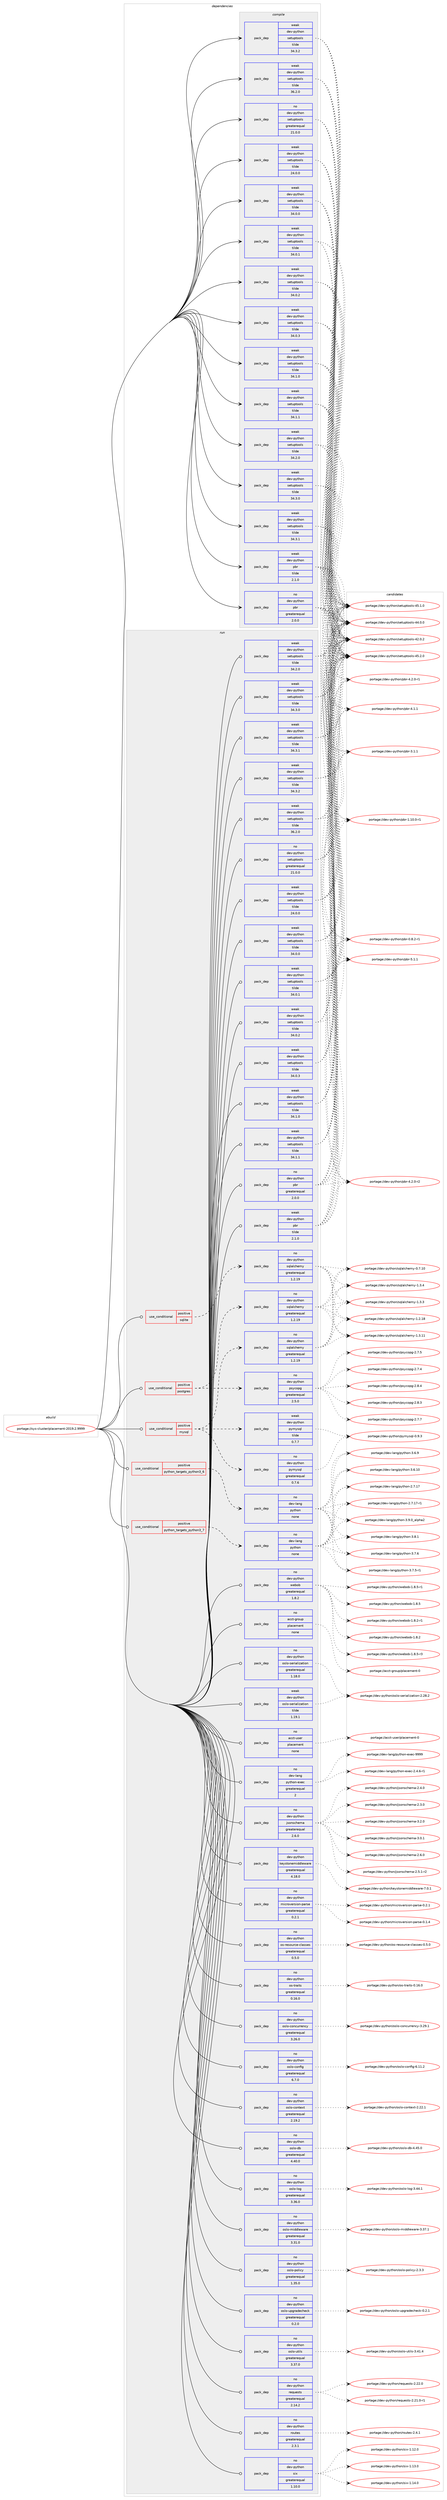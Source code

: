 digraph prolog {

# *************
# Graph options
# *************

newrank=true;
concentrate=true;
compound=true;
graph [rankdir=LR,fontname=Helvetica,fontsize=10,ranksep=1.5];#, ranksep=2.5, nodesep=0.2];
edge  [arrowhead=vee];
node  [fontname=Helvetica,fontsize=10];

# **********
# The ebuild
# **********

subgraph cluster_leftcol {
color=gray;
rank=same;
label=<<i>ebuild</i>>;
id [label="portage://sys-cluster/placement-2019.2.9999", color=red, width=4, href="../sys-cluster/placement-2019.2.9999.svg"];
}

# ****************
# The dependencies
# ****************

subgraph cluster_midcol {
color=gray;
label=<<i>dependencies</i>>;
subgraph cluster_compile {
fillcolor="#eeeeee";
style=filled;
label=<<i>compile</i>>;
subgraph pack39211 {
dependency50706 [label=<<TABLE BORDER="0" CELLBORDER="1" CELLSPACING="0" CELLPADDING="4" WIDTH="220"><TR><TD ROWSPAN="6" CELLPADDING="30">pack_dep</TD></TR><TR><TD WIDTH="110">no</TD></TR><TR><TD>dev-python</TD></TR><TR><TD>pbr</TD></TR><TR><TD>greaterequal</TD></TR><TR><TD>2.0.0</TD></TR></TABLE>>, shape=none, color=blue];
}
id:e -> dependency50706:w [weight=20,style="solid",arrowhead="vee"];
subgraph pack39212 {
dependency50707 [label=<<TABLE BORDER="0" CELLBORDER="1" CELLSPACING="0" CELLPADDING="4" WIDTH="220"><TR><TD ROWSPAN="6" CELLPADDING="30">pack_dep</TD></TR><TR><TD WIDTH="110">no</TD></TR><TR><TD>dev-python</TD></TR><TR><TD>setuptools</TD></TR><TR><TD>greaterequal</TD></TR><TR><TD>21.0.0</TD></TR></TABLE>>, shape=none, color=blue];
}
id:e -> dependency50707:w [weight=20,style="solid",arrowhead="vee"];
subgraph pack39213 {
dependency50708 [label=<<TABLE BORDER="0" CELLBORDER="1" CELLSPACING="0" CELLPADDING="4" WIDTH="220"><TR><TD ROWSPAN="6" CELLPADDING="30">pack_dep</TD></TR><TR><TD WIDTH="110">weak</TD></TR><TR><TD>dev-python</TD></TR><TR><TD>pbr</TD></TR><TR><TD>tilde</TD></TR><TR><TD>2.1.0</TD></TR></TABLE>>, shape=none, color=blue];
}
id:e -> dependency50708:w [weight=20,style="solid",arrowhead="vee"];
subgraph pack39214 {
dependency50709 [label=<<TABLE BORDER="0" CELLBORDER="1" CELLSPACING="0" CELLPADDING="4" WIDTH="220"><TR><TD ROWSPAN="6" CELLPADDING="30">pack_dep</TD></TR><TR><TD WIDTH="110">weak</TD></TR><TR><TD>dev-python</TD></TR><TR><TD>setuptools</TD></TR><TR><TD>tilde</TD></TR><TR><TD>24.0.0</TD></TR></TABLE>>, shape=none, color=blue];
}
id:e -> dependency50709:w [weight=20,style="solid",arrowhead="vee"];
subgraph pack39215 {
dependency50710 [label=<<TABLE BORDER="0" CELLBORDER="1" CELLSPACING="0" CELLPADDING="4" WIDTH="220"><TR><TD ROWSPAN="6" CELLPADDING="30">pack_dep</TD></TR><TR><TD WIDTH="110">weak</TD></TR><TR><TD>dev-python</TD></TR><TR><TD>setuptools</TD></TR><TR><TD>tilde</TD></TR><TR><TD>34.0.0</TD></TR></TABLE>>, shape=none, color=blue];
}
id:e -> dependency50710:w [weight=20,style="solid",arrowhead="vee"];
subgraph pack39216 {
dependency50711 [label=<<TABLE BORDER="0" CELLBORDER="1" CELLSPACING="0" CELLPADDING="4" WIDTH="220"><TR><TD ROWSPAN="6" CELLPADDING="30">pack_dep</TD></TR><TR><TD WIDTH="110">weak</TD></TR><TR><TD>dev-python</TD></TR><TR><TD>setuptools</TD></TR><TR><TD>tilde</TD></TR><TR><TD>34.0.1</TD></TR></TABLE>>, shape=none, color=blue];
}
id:e -> dependency50711:w [weight=20,style="solid",arrowhead="vee"];
subgraph pack39217 {
dependency50712 [label=<<TABLE BORDER="0" CELLBORDER="1" CELLSPACING="0" CELLPADDING="4" WIDTH="220"><TR><TD ROWSPAN="6" CELLPADDING="30">pack_dep</TD></TR><TR><TD WIDTH="110">weak</TD></TR><TR><TD>dev-python</TD></TR><TR><TD>setuptools</TD></TR><TR><TD>tilde</TD></TR><TR><TD>34.0.2</TD></TR></TABLE>>, shape=none, color=blue];
}
id:e -> dependency50712:w [weight=20,style="solid",arrowhead="vee"];
subgraph pack39218 {
dependency50713 [label=<<TABLE BORDER="0" CELLBORDER="1" CELLSPACING="0" CELLPADDING="4" WIDTH="220"><TR><TD ROWSPAN="6" CELLPADDING="30">pack_dep</TD></TR><TR><TD WIDTH="110">weak</TD></TR><TR><TD>dev-python</TD></TR><TR><TD>setuptools</TD></TR><TR><TD>tilde</TD></TR><TR><TD>34.0.3</TD></TR></TABLE>>, shape=none, color=blue];
}
id:e -> dependency50713:w [weight=20,style="solid",arrowhead="vee"];
subgraph pack39219 {
dependency50714 [label=<<TABLE BORDER="0" CELLBORDER="1" CELLSPACING="0" CELLPADDING="4" WIDTH="220"><TR><TD ROWSPAN="6" CELLPADDING="30">pack_dep</TD></TR><TR><TD WIDTH="110">weak</TD></TR><TR><TD>dev-python</TD></TR><TR><TD>setuptools</TD></TR><TR><TD>tilde</TD></TR><TR><TD>34.1.0</TD></TR></TABLE>>, shape=none, color=blue];
}
id:e -> dependency50714:w [weight=20,style="solid",arrowhead="vee"];
subgraph pack39220 {
dependency50715 [label=<<TABLE BORDER="0" CELLBORDER="1" CELLSPACING="0" CELLPADDING="4" WIDTH="220"><TR><TD ROWSPAN="6" CELLPADDING="30">pack_dep</TD></TR><TR><TD WIDTH="110">weak</TD></TR><TR><TD>dev-python</TD></TR><TR><TD>setuptools</TD></TR><TR><TD>tilde</TD></TR><TR><TD>34.1.1</TD></TR></TABLE>>, shape=none, color=blue];
}
id:e -> dependency50715:w [weight=20,style="solid",arrowhead="vee"];
subgraph pack39221 {
dependency50716 [label=<<TABLE BORDER="0" CELLBORDER="1" CELLSPACING="0" CELLPADDING="4" WIDTH="220"><TR><TD ROWSPAN="6" CELLPADDING="30">pack_dep</TD></TR><TR><TD WIDTH="110">weak</TD></TR><TR><TD>dev-python</TD></TR><TR><TD>setuptools</TD></TR><TR><TD>tilde</TD></TR><TR><TD>34.2.0</TD></TR></TABLE>>, shape=none, color=blue];
}
id:e -> dependency50716:w [weight=20,style="solid",arrowhead="vee"];
subgraph pack39222 {
dependency50717 [label=<<TABLE BORDER="0" CELLBORDER="1" CELLSPACING="0" CELLPADDING="4" WIDTH="220"><TR><TD ROWSPAN="6" CELLPADDING="30">pack_dep</TD></TR><TR><TD WIDTH="110">weak</TD></TR><TR><TD>dev-python</TD></TR><TR><TD>setuptools</TD></TR><TR><TD>tilde</TD></TR><TR><TD>34.3.0</TD></TR></TABLE>>, shape=none, color=blue];
}
id:e -> dependency50717:w [weight=20,style="solid",arrowhead="vee"];
subgraph pack39223 {
dependency50718 [label=<<TABLE BORDER="0" CELLBORDER="1" CELLSPACING="0" CELLPADDING="4" WIDTH="220"><TR><TD ROWSPAN="6" CELLPADDING="30">pack_dep</TD></TR><TR><TD WIDTH="110">weak</TD></TR><TR><TD>dev-python</TD></TR><TR><TD>setuptools</TD></TR><TR><TD>tilde</TD></TR><TR><TD>34.3.1</TD></TR></TABLE>>, shape=none, color=blue];
}
id:e -> dependency50718:w [weight=20,style="solid",arrowhead="vee"];
subgraph pack39224 {
dependency50719 [label=<<TABLE BORDER="0" CELLBORDER="1" CELLSPACING="0" CELLPADDING="4" WIDTH="220"><TR><TD ROWSPAN="6" CELLPADDING="30">pack_dep</TD></TR><TR><TD WIDTH="110">weak</TD></TR><TR><TD>dev-python</TD></TR><TR><TD>setuptools</TD></TR><TR><TD>tilde</TD></TR><TR><TD>34.3.2</TD></TR></TABLE>>, shape=none, color=blue];
}
id:e -> dependency50719:w [weight=20,style="solid",arrowhead="vee"];
subgraph pack39225 {
dependency50720 [label=<<TABLE BORDER="0" CELLBORDER="1" CELLSPACING="0" CELLPADDING="4" WIDTH="220"><TR><TD ROWSPAN="6" CELLPADDING="30">pack_dep</TD></TR><TR><TD WIDTH="110">weak</TD></TR><TR><TD>dev-python</TD></TR><TR><TD>setuptools</TD></TR><TR><TD>tilde</TD></TR><TR><TD>36.2.0</TD></TR></TABLE>>, shape=none, color=blue];
}
id:e -> dependency50720:w [weight=20,style="solid",arrowhead="vee"];
}
subgraph cluster_compileandrun {
fillcolor="#eeeeee";
style=filled;
label=<<i>compile and run</i>>;
}
subgraph cluster_run {
fillcolor="#eeeeee";
style=filled;
label=<<i>run</i>>;
subgraph cond10373 {
dependency50721 [label=<<TABLE BORDER="0" CELLBORDER="1" CELLSPACING="0" CELLPADDING="4"><TR><TD ROWSPAN="3" CELLPADDING="10">use_conditional</TD></TR><TR><TD>positive</TD></TR><TR><TD>mysql</TD></TR></TABLE>>, shape=none, color=red];
subgraph pack39226 {
dependency50722 [label=<<TABLE BORDER="0" CELLBORDER="1" CELLSPACING="0" CELLPADDING="4" WIDTH="220"><TR><TD ROWSPAN="6" CELLPADDING="30">pack_dep</TD></TR><TR><TD WIDTH="110">no</TD></TR><TR><TD>dev-python</TD></TR><TR><TD>pymysql</TD></TR><TR><TD>greaterequal</TD></TR><TR><TD>0.7.6</TD></TR></TABLE>>, shape=none, color=blue];
}
dependency50721:e -> dependency50722:w [weight=20,style="dashed",arrowhead="vee"];
subgraph pack39227 {
dependency50723 [label=<<TABLE BORDER="0" CELLBORDER="1" CELLSPACING="0" CELLPADDING="4" WIDTH="220"><TR><TD ROWSPAN="6" CELLPADDING="30">pack_dep</TD></TR><TR><TD WIDTH="110">weak</TD></TR><TR><TD>dev-python</TD></TR><TR><TD>pymysql</TD></TR><TR><TD>tilde</TD></TR><TR><TD>0.7.7</TD></TR></TABLE>>, shape=none, color=blue];
}
dependency50721:e -> dependency50723:w [weight=20,style="dashed",arrowhead="vee"];
subgraph pack39228 {
dependency50724 [label=<<TABLE BORDER="0" CELLBORDER="1" CELLSPACING="0" CELLPADDING="4" WIDTH="220"><TR><TD ROWSPAN="6" CELLPADDING="30">pack_dep</TD></TR><TR><TD WIDTH="110">no</TD></TR><TR><TD>dev-python</TD></TR><TR><TD>sqlalchemy</TD></TR><TR><TD>greaterequal</TD></TR><TR><TD>1.2.19</TD></TR></TABLE>>, shape=none, color=blue];
}
dependency50721:e -> dependency50724:w [weight=20,style="dashed",arrowhead="vee"];
}
id:e -> dependency50721:w [weight=20,style="solid",arrowhead="odot"];
subgraph cond10374 {
dependency50725 [label=<<TABLE BORDER="0" CELLBORDER="1" CELLSPACING="0" CELLPADDING="4"><TR><TD ROWSPAN="3" CELLPADDING="10">use_conditional</TD></TR><TR><TD>positive</TD></TR><TR><TD>postgres</TD></TR></TABLE>>, shape=none, color=red];
subgraph pack39229 {
dependency50726 [label=<<TABLE BORDER="0" CELLBORDER="1" CELLSPACING="0" CELLPADDING="4" WIDTH="220"><TR><TD ROWSPAN="6" CELLPADDING="30">pack_dep</TD></TR><TR><TD WIDTH="110">no</TD></TR><TR><TD>dev-python</TD></TR><TR><TD>psycopg</TD></TR><TR><TD>greaterequal</TD></TR><TR><TD>2.5.0</TD></TR></TABLE>>, shape=none, color=blue];
}
dependency50725:e -> dependency50726:w [weight=20,style="dashed",arrowhead="vee"];
subgraph pack39230 {
dependency50727 [label=<<TABLE BORDER="0" CELLBORDER="1" CELLSPACING="0" CELLPADDING="4" WIDTH="220"><TR><TD ROWSPAN="6" CELLPADDING="30">pack_dep</TD></TR><TR><TD WIDTH="110">no</TD></TR><TR><TD>dev-python</TD></TR><TR><TD>sqlalchemy</TD></TR><TR><TD>greaterequal</TD></TR><TR><TD>1.2.19</TD></TR></TABLE>>, shape=none, color=blue];
}
dependency50725:e -> dependency50727:w [weight=20,style="dashed",arrowhead="vee"];
}
id:e -> dependency50725:w [weight=20,style="solid",arrowhead="odot"];
subgraph cond10375 {
dependency50728 [label=<<TABLE BORDER="0" CELLBORDER="1" CELLSPACING="0" CELLPADDING="4"><TR><TD ROWSPAN="3" CELLPADDING="10">use_conditional</TD></TR><TR><TD>positive</TD></TR><TR><TD>python_targets_python3_6</TD></TR></TABLE>>, shape=none, color=red];
subgraph pack39231 {
dependency50729 [label=<<TABLE BORDER="0" CELLBORDER="1" CELLSPACING="0" CELLPADDING="4" WIDTH="220"><TR><TD ROWSPAN="6" CELLPADDING="30">pack_dep</TD></TR><TR><TD WIDTH="110">no</TD></TR><TR><TD>dev-lang</TD></TR><TR><TD>python</TD></TR><TR><TD>none</TD></TR><TR><TD></TD></TR></TABLE>>, shape=none, color=blue];
}
dependency50728:e -> dependency50729:w [weight=20,style="dashed",arrowhead="vee"];
}
id:e -> dependency50728:w [weight=20,style="solid",arrowhead="odot"];
subgraph cond10376 {
dependency50730 [label=<<TABLE BORDER="0" CELLBORDER="1" CELLSPACING="0" CELLPADDING="4"><TR><TD ROWSPAN="3" CELLPADDING="10">use_conditional</TD></TR><TR><TD>positive</TD></TR><TR><TD>python_targets_python3_7</TD></TR></TABLE>>, shape=none, color=red];
subgraph pack39232 {
dependency50731 [label=<<TABLE BORDER="0" CELLBORDER="1" CELLSPACING="0" CELLPADDING="4" WIDTH="220"><TR><TD ROWSPAN="6" CELLPADDING="30">pack_dep</TD></TR><TR><TD WIDTH="110">no</TD></TR><TR><TD>dev-lang</TD></TR><TR><TD>python</TD></TR><TR><TD>none</TD></TR><TR><TD></TD></TR></TABLE>>, shape=none, color=blue];
}
dependency50730:e -> dependency50731:w [weight=20,style="dashed",arrowhead="vee"];
}
id:e -> dependency50730:w [weight=20,style="solid",arrowhead="odot"];
subgraph cond10377 {
dependency50732 [label=<<TABLE BORDER="0" CELLBORDER="1" CELLSPACING="0" CELLPADDING="4"><TR><TD ROWSPAN="3" CELLPADDING="10">use_conditional</TD></TR><TR><TD>positive</TD></TR><TR><TD>sqlite</TD></TR></TABLE>>, shape=none, color=red];
subgraph pack39233 {
dependency50733 [label=<<TABLE BORDER="0" CELLBORDER="1" CELLSPACING="0" CELLPADDING="4" WIDTH="220"><TR><TD ROWSPAN="6" CELLPADDING="30">pack_dep</TD></TR><TR><TD WIDTH="110">no</TD></TR><TR><TD>dev-python</TD></TR><TR><TD>sqlalchemy</TD></TR><TR><TD>greaterequal</TD></TR><TR><TD>1.2.19</TD></TR></TABLE>>, shape=none, color=blue];
}
dependency50732:e -> dependency50733:w [weight=20,style="dashed",arrowhead="vee"];
}
id:e -> dependency50732:w [weight=20,style="solid",arrowhead="odot"];
subgraph pack39234 {
dependency50734 [label=<<TABLE BORDER="0" CELLBORDER="1" CELLSPACING="0" CELLPADDING="4" WIDTH="220"><TR><TD ROWSPAN="6" CELLPADDING="30">pack_dep</TD></TR><TR><TD WIDTH="110">no</TD></TR><TR><TD>acct-group</TD></TR><TR><TD>placement</TD></TR><TR><TD>none</TD></TR><TR><TD></TD></TR></TABLE>>, shape=none, color=blue];
}
id:e -> dependency50734:w [weight=20,style="solid",arrowhead="odot"];
subgraph pack39235 {
dependency50735 [label=<<TABLE BORDER="0" CELLBORDER="1" CELLSPACING="0" CELLPADDING="4" WIDTH="220"><TR><TD ROWSPAN="6" CELLPADDING="30">pack_dep</TD></TR><TR><TD WIDTH="110">no</TD></TR><TR><TD>acct-user</TD></TR><TR><TD>placement</TD></TR><TR><TD>none</TD></TR><TR><TD></TD></TR></TABLE>>, shape=none, color=blue];
}
id:e -> dependency50735:w [weight=20,style="solid",arrowhead="odot"];
subgraph pack39236 {
dependency50736 [label=<<TABLE BORDER="0" CELLBORDER="1" CELLSPACING="0" CELLPADDING="4" WIDTH="220"><TR><TD ROWSPAN="6" CELLPADDING="30">pack_dep</TD></TR><TR><TD WIDTH="110">no</TD></TR><TR><TD>dev-lang</TD></TR><TR><TD>python-exec</TD></TR><TR><TD>greaterequal</TD></TR><TR><TD>2</TD></TR></TABLE>>, shape=none, color=blue];
}
id:e -> dependency50736:w [weight=20,style="solid",arrowhead="odot"];
subgraph pack39237 {
dependency50737 [label=<<TABLE BORDER="0" CELLBORDER="1" CELLSPACING="0" CELLPADDING="4" WIDTH="220"><TR><TD ROWSPAN="6" CELLPADDING="30">pack_dep</TD></TR><TR><TD WIDTH="110">no</TD></TR><TR><TD>dev-python</TD></TR><TR><TD>jsonschema</TD></TR><TR><TD>greaterequal</TD></TR><TR><TD>2.6.0</TD></TR></TABLE>>, shape=none, color=blue];
}
id:e -> dependency50737:w [weight=20,style="solid",arrowhead="odot"];
subgraph pack39238 {
dependency50738 [label=<<TABLE BORDER="0" CELLBORDER="1" CELLSPACING="0" CELLPADDING="4" WIDTH="220"><TR><TD ROWSPAN="6" CELLPADDING="30">pack_dep</TD></TR><TR><TD WIDTH="110">no</TD></TR><TR><TD>dev-python</TD></TR><TR><TD>keystonemiddleware</TD></TR><TR><TD>greaterequal</TD></TR><TR><TD>4.18.0</TD></TR></TABLE>>, shape=none, color=blue];
}
id:e -> dependency50738:w [weight=20,style="solid",arrowhead="odot"];
subgraph pack39239 {
dependency50739 [label=<<TABLE BORDER="0" CELLBORDER="1" CELLSPACING="0" CELLPADDING="4" WIDTH="220"><TR><TD ROWSPAN="6" CELLPADDING="30">pack_dep</TD></TR><TR><TD WIDTH="110">no</TD></TR><TR><TD>dev-python</TD></TR><TR><TD>microversion-parse</TD></TR><TR><TD>greaterequal</TD></TR><TR><TD>0.2.1</TD></TR></TABLE>>, shape=none, color=blue];
}
id:e -> dependency50739:w [weight=20,style="solid",arrowhead="odot"];
subgraph pack39240 {
dependency50740 [label=<<TABLE BORDER="0" CELLBORDER="1" CELLSPACING="0" CELLPADDING="4" WIDTH="220"><TR><TD ROWSPAN="6" CELLPADDING="30">pack_dep</TD></TR><TR><TD WIDTH="110">no</TD></TR><TR><TD>dev-python</TD></TR><TR><TD>os-resource-classes</TD></TR><TR><TD>greaterequal</TD></TR><TR><TD>0.5.0</TD></TR></TABLE>>, shape=none, color=blue];
}
id:e -> dependency50740:w [weight=20,style="solid",arrowhead="odot"];
subgraph pack39241 {
dependency50741 [label=<<TABLE BORDER="0" CELLBORDER="1" CELLSPACING="0" CELLPADDING="4" WIDTH="220"><TR><TD ROWSPAN="6" CELLPADDING="30">pack_dep</TD></TR><TR><TD WIDTH="110">no</TD></TR><TR><TD>dev-python</TD></TR><TR><TD>os-traits</TD></TR><TR><TD>greaterequal</TD></TR><TR><TD>0.16.0</TD></TR></TABLE>>, shape=none, color=blue];
}
id:e -> dependency50741:w [weight=20,style="solid",arrowhead="odot"];
subgraph pack39242 {
dependency50742 [label=<<TABLE BORDER="0" CELLBORDER="1" CELLSPACING="0" CELLPADDING="4" WIDTH="220"><TR><TD ROWSPAN="6" CELLPADDING="30">pack_dep</TD></TR><TR><TD WIDTH="110">no</TD></TR><TR><TD>dev-python</TD></TR><TR><TD>oslo-concurrency</TD></TR><TR><TD>greaterequal</TD></TR><TR><TD>3.26.0</TD></TR></TABLE>>, shape=none, color=blue];
}
id:e -> dependency50742:w [weight=20,style="solid",arrowhead="odot"];
subgraph pack39243 {
dependency50743 [label=<<TABLE BORDER="0" CELLBORDER="1" CELLSPACING="0" CELLPADDING="4" WIDTH="220"><TR><TD ROWSPAN="6" CELLPADDING="30">pack_dep</TD></TR><TR><TD WIDTH="110">no</TD></TR><TR><TD>dev-python</TD></TR><TR><TD>oslo-config</TD></TR><TR><TD>greaterequal</TD></TR><TR><TD>6.7.0</TD></TR></TABLE>>, shape=none, color=blue];
}
id:e -> dependency50743:w [weight=20,style="solid",arrowhead="odot"];
subgraph pack39244 {
dependency50744 [label=<<TABLE BORDER="0" CELLBORDER="1" CELLSPACING="0" CELLPADDING="4" WIDTH="220"><TR><TD ROWSPAN="6" CELLPADDING="30">pack_dep</TD></TR><TR><TD WIDTH="110">no</TD></TR><TR><TD>dev-python</TD></TR><TR><TD>oslo-context</TD></TR><TR><TD>greaterequal</TD></TR><TR><TD>2.19.2</TD></TR></TABLE>>, shape=none, color=blue];
}
id:e -> dependency50744:w [weight=20,style="solid",arrowhead="odot"];
subgraph pack39245 {
dependency50745 [label=<<TABLE BORDER="0" CELLBORDER="1" CELLSPACING="0" CELLPADDING="4" WIDTH="220"><TR><TD ROWSPAN="6" CELLPADDING="30">pack_dep</TD></TR><TR><TD WIDTH="110">no</TD></TR><TR><TD>dev-python</TD></TR><TR><TD>oslo-db</TD></TR><TR><TD>greaterequal</TD></TR><TR><TD>4.40.0</TD></TR></TABLE>>, shape=none, color=blue];
}
id:e -> dependency50745:w [weight=20,style="solid",arrowhead="odot"];
subgraph pack39246 {
dependency50746 [label=<<TABLE BORDER="0" CELLBORDER="1" CELLSPACING="0" CELLPADDING="4" WIDTH="220"><TR><TD ROWSPAN="6" CELLPADDING="30">pack_dep</TD></TR><TR><TD WIDTH="110">no</TD></TR><TR><TD>dev-python</TD></TR><TR><TD>oslo-log</TD></TR><TR><TD>greaterequal</TD></TR><TR><TD>3.36.0</TD></TR></TABLE>>, shape=none, color=blue];
}
id:e -> dependency50746:w [weight=20,style="solid",arrowhead="odot"];
subgraph pack39247 {
dependency50747 [label=<<TABLE BORDER="0" CELLBORDER="1" CELLSPACING="0" CELLPADDING="4" WIDTH="220"><TR><TD ROWSPAN="6" CELLPADDING="30">pack_dep</TD></TR><TR><TD WIDTH="110">no</TD></TR><TR><TD>dev-python</TD></TR><TR><TD>oslo-middleware</TD></TR><TR><TD>greaterequal</TD></TR><TR><TD>3.31.0</TD></TR></TABLE>>, shape=none, color=blue];
}
id:e -> dependency50747:w [weight=20,style="solid",arrowhead="odot"];
subgraph pack39248 {
dependency50748 [label=<<TABLE BORDER="0" CELLBORDER="1" CELLSPACING="0" CELLPADDING="4" WIDTH="220"><TR><TD ROWSPAN="6" CELLPADDING="30">pack_dep</TD></TR><TR><TD WIDTH="110">no</TD></TR><TR><TD>dev-python</TD></TR><TR><TD>oslo-policy</TD></TR><TR><TD>greaterequal</TD></TR><TR><TD>1.35.0</TD></TR></TABLE>>, shape=none, color=blue];
}
id:e -> dependency50748:w [weight=20,style="solid",arrowhead="odot"];
subgraph pack39249 {
dependency50749 [label=<<TABLE BORDER="0" CELLBORDER="1" CELLSPACING="0" CELLPADDING="4" WIDTH="220"><TR><TD ROWSPAN="6" CELLPADDING="30">pack_dep</TD></TR><TR><TD WIDTH="110">no</TD></TR><TR><TD>dev-python</TD></TR><TR><TD>oslo-serialization</TD></TR><TR><TD>greaterequal</TD></TR><TR><TD>1.18.0</TD></TR></TABLE>>, shape=none, color=blue];
}
id:e -> dependency50749:w [weight=20,style="solid",arrowhead="odot"];
subgraph pack39250 {
dependency50750 [label=<<TABLE BORDER="0" CELLBORDER="1" CELLSPACING="0" CELLPADDING="4" WIDTH="220"><TR><TD ROWSPAN="6" CELLPADDING="30">pack_dep</TD></TR><TR><TD WIDTH="110">no</TD></TR><TR><TD>dev-python</TD></TR><TR><TD>oslo-upgradecheck</TD></TR><TR><TD>greaterequal</TD></TR><TR><TD>0.2.0</TD></TR></TABLE>>, shape=none, color=blue];
}
id:e -> dependency50750:w [weight=20,style="solid",arrowhead="odot"];
subgraph pack39251 {
dependency50751 [label=<<TABLE BORDER="0" CELLBORDER="1" CELLSPACING="0" CELLPADDING="4" WIDTH="220"><TR><TD ROWSPAN="6" CELLPADDING="30">pack_dep</TD></TR><TR><TD WIDTH="110">no</TD></TR><TR><TD>dev-python</TD></TR><TR><TD>oslo-utils</TD></TR><TR><TD>greaterequal</TD></TR><TR><TD>3.37.0</TD></TR></TABLE>>, shape=none, color=blue];
}
id:e -> dependency50751:w [weight=20,style="solid",arrowhead="odot"];
subgraph pack39252 {
dependency50752 [label=<<TABLE BORDER="0" CELLBORDER="1" CELLSPACING="0" CELLPADDING="4" WIDTH="220"><TR><TD ROWSPAN="6" CELLPADDING="30">pack_dep</TD></TR><TR><TD WIDTH="110">no</TD></TR><TR><TD>dev-python</TD></TR><TR><TD>pbr</TD></TR><TR><TD>greaterequal</TD></TR><TR><TD>2.0.0</TD></TR></TABLE>>, shape=none, color=blue];
}
id:e -> dependency50752:w [weight=20,style="solid",arrowhead="odot"];
subgraph pack39253 {
dependency50753 [label=<<TABLE BORDER="0" CELLBORDER="1" CELLSPACING="0" CELLPADDING="4" WIDTH="220"><TR><TD ROWSPAN="6" CELLPADDING="30">pack_dep</TD></TR><TR><TD WIDTH="110">no</TD></TR><TR><TD>dev-python</TD></TR><TR><TD>requests</TD></TR><TR><TD>greaterequal</TD></TR><TR><TD>2.14.2</TD></TR></TABLE>>, shape=none, color=blue];
}
id:e -> dependency50753:w [weight=20,style="solid",arrowhead="odot"];
subgraph pack39254 {
dependency50754 [label=<<TABLE BORDER="0" CELLBORDER="1" CELLSPACING="0" CELLPADDING="4" WIDTH="220"><TR><TD ROWSPAN="6" CELLPADDING="30">pack_dep</TD></TR><TR><TD WIDTH="110">no</TD></TR><TR><TD>dev-python</TD></TR><TR><TD>routes</TD></TR><TR><TD>greaterequal</TD></TR><TR><TD>2.3.1</TD></TR></TABLE>>, shape=none, color=blue];
}
id:e -> dependency50754:w [weight=20,style="solid",arrowhead="odot"];
subgraph pack39255 {
dependency50755 [label=<<TABLE BORDER="0" CELLBORDER="1" CELLSPACING="0" CELLPADDING="4" WIDTH="220"><TR><TD ROWSPAN="6" CELLPADDING="30">pack_dep</TD></TR><TR><TD WIDTH="110">no</TD></TR><TR><TD>dev-python</TD></TR><TR><TD>setuptools</TD></TR><TR><TD>greaterequal</TD></TR><TR><TD>21.0.0</TD></TR></TABLE>>, shape=none, color=blue];
}
id:e -> dependency50755:w [weight=20,style="solid",arrowhead="odot"];
subgraph pack39256 {
dependency50756 [label=<<TABLE BORDER="0" CELLBORDER="1" CELLSPACING="0" CELLPADDING="4" WIDTH="220"><TR><TD ROWSPAN="6" CELLPADDING="30">pack_dep</TD></TR><TR><TD WIDTH="110">no</TD></TR><TR><TD>dev-python</TD></TR><TR><TD>six</TD></TR><TR><TD>greaterequal</TD></TR><TR><TD>1.10.0</TD></TR></TABLE>>, shape=none, color=blue];
}
id:e -> dependency50756:w [weight=20,style="solid",arrowhead="odot"];
subgraph pack39257 {
dependency50757 [label=<<TABLE BORDER="0" CELLBORDER="1" CELLSPACING="0" CELLPADDING="4" WIDTH="220"><TR><TD ROWSPAN="6" CELLPADDING="30">pack_dep</TD></TR><TR><TD WIDTH="110">no</TD></TR><TR><TD>dev-python</TD></TR><TR><TD>webob</TD></TR><TR><TD>greaterequal</TD></TR><TR><TD>1.8.2</TD></TR></TABLE>>, shape=none, color=blue];
}
id:e -> dependency50757:w [weight=20,style="solid",arrowhead="odot"];
subgraph pack39258 {
dependency50758 [label=<<TABLE BORDER="0" CELLBORDER="1" CELLSPACING="0" CELLPADDING="4" WIDTH="220"><TR><TD ROWSPAN="6" CELLPADDING="30">pack_dep</TD></TR><TR><TD WIDTH="110">weak</TD></TR><TR><TD>dev-python</TD></TR><TR><TD>oslo-serialization</TD></TR><TR><TD>tilde</TD></TR><TR><TD>1.19.1</TD></TR></TABLE>>, shape=none, color=blue];
}
id:e -> dependency50758:w [weight=20,style="solid",arrowhead="odot"];
subgraph pack39259 {
dependency50759 [label=<<TABLE BORDER="0" CELLBORDER="1" CELLSPACING="0" CELLPADDING="4" WIDTH="220"><TR><TD ROWSPAN="6" CELLPADDING="30">pack_dep</TD></TR><TR><TD WIDTH="110">weak</TD></TR><TR><TD>dev-python</TD></TR><TR><TD>pbr</TD></TR><TR><TD>tilde</TD></TR><TR><TD>2.1.0</TD></TR></TABLE>>, shape=none, color=blue];
}
id:e -> dependency50759:w [weight=20,style="solid",arrowhead="odot"];
subgraph pack39260 {
dependency50760 [label=<<TABLE BORDER="0" CELLBORDER="1" CELLSPACING="0" CELLPADDING="4" WIDTH="220"><TR><TD ROWSPAN="6" CELLPADDING="30">pack_dep</TD></TR><TR><TD WIDTH="110">weak</TD></TR><TR><TD>dev-python</TD></TR><TR><TD>setuptools</TD></TR><TR><TD>tilde</TD></TR><TR><TD>24.0.0</TD></TR></TABLE>>, shape=none, color=blue];
}
id:e -> dependency50760:w [weight=20,style="solid",arrowhead="odot"];
subgraph pack39261 {
dependency50761 [label=<<TABLE BORDER="0" CELLBORDER="1" CELLSPACING="0" CELLPADDING="4" WIDTH="220"><TR><TD ROWSPAN="6" CELLPADDING="30">pack_dep</TD></TR><TR><TD WIDTH="110">weak</TD></TR><TR><TD>dev-python</TD></TR><TR><TD>setuptools</TD></TR><TR><TD>tilde</TD></TR><TR><TD>34.0.0</TD></TR></TABLE>>, shape=none, color=blue];
}
id:e -> dependency50761:w [weight=20,style="solid",arrowhead="odot"];
subgraph pack39262 {
dependency50762 [label=<<TABLE BORDER="0" CELLBORDER="1" CELLSPACING="0" CELLPADDING="4" WIDTH="220"><TR><TD ROWSPAN="6" CELLPADDING="30">pack_dep</TD></TR><TR><TD WIDTH="110">weak</TD></TR><TR><TD>dev-python</TD></TR><TR><TD>setuptools</TD></TR><TR><TD>tilde</TD></TR><TR><TD>34.0.1</TD></TR></TABLE>>, shape=none, color=blue];
}
id:e -> dependency50762:w [weight=20,style="solid",arrowhead="odot"];
subgraph pack39263 {
dependency50763 [label=<<TABLE BORDER="0" CELLBORDER="1" CELLSPACING="0" CELLPADDING="4" WIDTH="220"><TR><TD ROWSPAN="6" CELLPADDING="30">pack_dep</TD></TR><TR><TD WIDTH="110">weak</TD></TR><TR><TD>dev-python</TD></TR><TR><TD>setuptools</TD></TR><TR><TD>tilde</TD></TR><TR><TD>34.0.2</TD></TR></TABLE>>, shape=none, color=blue];
}
id:e -> dependency50763:w [weight=20,style="solid",arrowhead="odot"];
subgraph pack39264 {
dependency50764 [label=<<TABLE BORDER="0" CELLBORDER="1" CELLSPACING="0" CELLPADDING="4" WIDTH="220"><TR><TD ROWSPAN="6" CELLPADDING="30">pack_dep</TD></TR><TR><TD WIDTH="110">weak</TD></TR><TR><TD>dev-python</TD></TR><TR><TD>setuptools</TD></TR><TR><TD>tilde</TD></TR><TR><TD>34.0.3</TD></TR></TABLE>>, shape=none, color=blue];
}
id:e -> dependency50764:w [weight=20,style="solid",arrowhead="odot"];
subgraph pack39265 {
dependency50765 [label=<<TABLE BORDER="0" CELLBORDER="1" CELLSPACING="0" CELLPADDING="4" WIDTH="220"><TR><TD ROWSPAN="6" CELLPADDING="30">pack_dep</TD></TR><TR><TD WIDTH="110">weak</TD></TR><TR><TD>dev-python</TD></TR><TR><TD>setuptools</TD></TR><TR><TD>tilde</TD></TR><TR><TD>34.1.0</TD></TR></TABLE>>, shape=none, color=blue];
}
id:e -> dependency50765:w [weight=20,style="solid",arrowhead="odot"];
subgraph pack39266 {
dependency50766 [label=<<TABLE BORDER="0" CELLBORDER="1" CELLSPACING="0" CELLPADDING="4" WIDTH="220"><TR><TD ROWSPAN="6" CELLPADDING="30">pack_dep</TD></TR><TR><TD WIDTH="110">weak</TD></TR><TR><TD>dev-python</TD></TR><TR><TD>setuptools</TD></TR><TR><TD>tilde</TD></TR><TR><TD>34.1.1</TD></TR></TABLE>>, shape=none, color=blue];
}
id:e -> dependency50766:w [weight=20,style="solid",arrowhead="odot"];
subgraph pack39267 {
dependency50767 [label=<<TABLE BORDER="0" CELLBORDER="1" CELLSPACING="0" CELLPADDING="4" WIDTH="220"><TR><TD ROWSPAN="6" CELLPADDING="30">pack_dep</TD></TR><TR><TD WIDTH="110">weak</TD></TR><TR><TD>dev-python</TD></TR><TR><TD>setuptools</TD></TR><TR><TD>tilde</TD></TR><TR><TD>34.2.0</TD></TR></TABLE>>, shape=none, color=blue];
}
id:e -> dependency50767:w [weight=20,style="solid",arrowhead="odot"];
subgraph pack39268 {
dependency50768 [label=<<TABLE BORDER="0" CELLBORDER="1" CELLSPACING="0" CELLPADDING="4" WIDTH="220"><TR><TD ROWSPAN="6" CELLPADDING="30">pack_dep</TD></TR><TR><TD WIDTH="110">weak</TD></TR><TR><TD>dev-python</TD></TR><TR><TD>setuptools</TD></TR><TR><TD>tilde</TD></TR><TR><TD>34.3.0</TD></TR></TABLE>>, shape=none, color=blue];
}
id:e -> dependency50768:w [weight=20,style="solid",arrowhead="odot"];
subgraph pack39269 {
dependency50769 [label=<<TABLE BORDER="0" CELLBORDER="1" CELLSPACING="0" CELLPADDING="4" WIDTH="220"><TR><TD ROWSPAN="6" CELLPADDING="30">pack_dep</TD></TR><TR><TD WIDTH="110">weak</TD></TR><TR><TD>dev-python</TD></TR><TR><TD>setuptools</TD></TR><TR><TD>tilde</TD></TR><TR><TD>34.3.1</TD></TR></TABLE>>, shape=none, color=blue];
}
id:e -> dependency50769:w [weight=20,style="solid",arrowhead="odot"];
subgraph pack39270 {
dependency50770 [label=<<TABLE BORDER="0" CELLBORDER="1" CELLSPACING="0" CELLPADDING="4" WIDTH="220"><TR><TD ROWSPAN="6" CELLPADDING="30">pack_dep</TD></TR><TR><TD WIDTH="110">weak</TD></TR><TR><TD>dev-python</TD></TR><TR><TD>setuptools</TD></TR><TR><TD>tilde</TD></TR><TR><TD>34.3.2</TD></TR></TABLE>>, shape=none, color=blue];
}
id:e -> dependency50770:w [weight=20,style="solid",arrowhead="odot"];
subgraph pack39271 {
dependency50771 [label=<<TABLE BORDER="0" CELLBORDER="1" CELLSPACING="0" CELLPADDING="4" WIDTH="220"><TR><TD ROWSPAN="6" CELLPADDING="30">pack_dep</TD></TR><TR><TD WIDTH="110">weak</TD></TR><TR><TD>dev-python</TD></TR><TR><TD>setuptools</TD></TR><TR><TD>tilde</TD></TR><TR><TD>36.2.0</TD></TR></TABLE>>, shape=none, color=blue];
}
id:e -> dependency50771:w [weight=20,style="solid",arrowhead="odot"];
}
}

# **************
# The candidates
# **************

subgraph cluster_choices {
rank=same;
color=gray;
label=<<i>candidates</i>>;

subgraph choice39211 {
color=black;
nodesep=1;
choice100101118451121211161041111104711298114455346494649 [label="portage://dev-python/pbr-5.1.1", color=red, width=4,href="../dev-python/pbr-5.1.1.svg"];
choice1001011184511212111610411111047112981144552465046484511450 [label="portage://dev-python/pbr-4.2.0-r2", color=red, width=4,href="../dev-python/pbr-4.2.0-r2.svg"];
choice1001011184511212111610411111047112981144552465046484511449 [label="portage://dev-python/pbr-4.2.0-r1", color=red, width=4,href="../dev-python/pbr-4.2.0-r1.svg"];
choice100101118451121211161041111104711298114455246494649 [label="portage://dev-python/pbr-4.1.1", color=red, width=4,href="../dev-python/pbr-4.1.1.svg"];
choice100101118451121211161041111104711298114455146494649 [label="portage://dev-python/pbr-3.1.1", color=red, width=4,href="../dev-python/pbr-3.1.1.svg"];
choice100101118451121211161041111104711298114454946494846484511449 [label="portage://dev-python/pbr-1.10.0-r1", color=red, width=4,href="../dev-python/pbr-1.10.0-r1.svg"];
choice1001011184511212111610411111047112981144548465646504511449 [label="portage://dev-python/pbr-0.8.2-r1", color=red, width=4,href="../dev-python/pbr-0.8.2-r1.svg"];
dependency50706:e -> choice100101118451121211161041111104711298114455346494649:w [style=dotted,weight="100"];
dependency50706:e -> choice1001011184511212111610411111047112981144552465046484511450:w [style=dotted,weight="100"];
dependency50706:e -> choice1001011184511212111610411111047112981144552465046484511449:w [style=dotted,weight="100"];
dependency50706:e -> choice100101118451121211161041111104711298114455246494649:w [style=dotted,weight="100"];
dependency50706:e -> choice100101118451121211161041111104711298114455146494649:w [style=dotted,weight="100"];
dependency50706:e -> choice100101118451121211161041111104711298114454946494846484511449:w [style=dotted,weight="100"];
dependency50706:e -> choice1001011184511212111610411111047112981144548465646504511449:w [style=dotted,weight="100"];
}
subgraph choice39212 {
color=black;
nodesep=1;
choice100101118451121211161041111104711510111611711211611111110811545525346504648 [label="portage://dev-python/setuptools-45.2.0", color=red, width=4,href="../dev-python/setuptools-45.2.0.svg"];
choice100101118451121211161041111104711510111611711211611111110811545525346494648 [label="portage://dev-python/setuptools-45.1.0", color=red, width=4,href="../dev-python/setuptools-45.1.0.svg"];
choice100101118451121211161041111104711510111611711211611111110811545525246484648 [label="portage://dev-python/setuptools-44.0.0", color=red, width=4,href="../dev-python/setuptools-44.0.0.svg"];
choice100101118451121211161041111104711510111611711211611111110811545525046484650 [label="portage://dev-python/setuptools-42.0.2", color=red, width=4,href="../dev-python/setuptools-42.0.2.svg"];
dependency50707:e -> choice100101118451121211161041111104711510111611711211611111110811545525346504648:w [style=dotted,weight="100"];
dependency50707:e -> choice100101118451121211161041111104711510111611711211611111110811545525346494648:w [style=dotted,weight="100"];
dependency50707:e -> choice100101118451121211161041111104711510111611711211611111110811545525246484648:w [style=dotted,weight="100"];
dependency50707:e -> choice100101118451121211161041111104711510111611711211611111110811545525046484650:w [style=dotted,weight="100"];
}
subgraph choice39213 {
color=black;
nodesep=1;
choice100101118451121211161041111104711298114455346494649 [label="portage://dev-python/pbr-5.1.1", color=red, width=4,href="../dev-python/pbr-5.1.1.svg"];
choice1001011184511212111610411111047112981144552465046484511450 [label="portage://dev-python/pbr-4.2.0-r2", color=red, width=4,href="../dev-python/pbr-4.2.0-r2.svg"];
choice1001011184511212111610411111047112981144552465046484511449 [label="portage://dev-python/pbr-4.2.0-r1", color=red, width=4,href="../dev-python/pbr-4.2.0-r1.svg"];
choice100101118451121211161041111104711298114455246494649 [label="portage://dev-python/pbr-4.1.1", color=red, width=4,href="../dev-python/pbr-4.1.1.svg"];
choice100101118451121211161041111104711298114455146494649 [label="portage://dev-python/pbr-3.1.1", color=red, width=4,href="../dev-python/pbr-3.1.1.svg"];
choice100101118451121211161041111104711298114454946494846484511449 [label="portage://dev-python/pbr-1.10.0-r1", color=red, width=4,href="../dev-python/pbr-1.10.0-r1.svg"];
choice1001011184511212111610411111047112981144548465646504511449 [label="portage://dev-python/pbr-0.8.2-r1", color=red, width=4,href="../dev-python/pbr-0.8.2-r1.svg"];
dependency50708:e -> choice100101118451121211161041111104711298114455346494649:w [style=dotted,weight="100"];
dependency50708:e -> choice1001011184511212111610411111047112981144552465046484511450:w [style=dotted,weight="100"];
dependency50708:e -> choice1001011184511212111610411111047112981144552465046484511449:w [style=dotted,weight="100"];
dependency50708:e -> choice100101118451121211161041111104711298114455246494649:w [style=dotted,weight="100"];
dependency50708:e -> choice100101118451121211161041111104711298114455146494649:w [style=dotted,weight="100"];
dependency50708:e -> choice100101118451121211161041111104711298114454946494846484511449:w [style=dotted,weight="100"];
dependency50708:e -> choice1001011184511212111610411111047112981144548465646504511449:w [style=dotted,weight="100"];
}
subgraph choice39214 {
color=black;
nodesep=1;
choice100101118451121211161041111104711510111611711211611111110811545525346504648 [label="portage://dev-python/setuptools-45.2.0", color=red, width=4,href="../dev-python/setuptools-45.2.0.svg"];
choice100101118451121211161041111104711510111611711211611111110811545525346494648 [label="portage://dev-python/setuptools-45.1.0", color=red, width=4,href="../dev-python/setuptools-45.1.0.svg"];
choice100101118451121211161041111104711510111611711211611111110811545525246484648 [label="portage://dev-python/setuptools-44.0.0", color=red, width=4,href="../dev-python/setuptools-44.0.0.svg"];
choice100101118451121211161041111104711510111611711211611111110811545525046484650 [label="portage://dev-python/setuptools-42.0.2", color=red, width=4,href="../dev-python/setuptools-42.0.2.svg"];
dependency50709:e -> choice100101118451121211161041111104711510111611711211611111110811545525346504648:w [style=dotted,weight="100"];
dependency50709:e -> choice100101118451121211161041111104711510111611711211611111110811545525346494648:w [style=dotted,weight="100"];
dependency50709:e -> choice100101118451121211161041111104711510111611711211611111110811545525246484648:w [style=dotted,weight="100"];
dependency50709:e -> choice100101118451121211161041111104711510111611711211611111110811545525046484650:w [style=dotted,weight="100"];
}
subgraph choice39215 {
color=black;
nodesep=1;
choice100101118451121211161041111104711510111611711211611111110811545525346504648 [label="portage://dev-python/setuptools-45.2.0", color=red, width=4,href="../dev-python/setuptools-45.2.0.svg"];
choice100101118451121211161041111104711510111611711211611111110811545525346494648 [label="portage://dev-python/setuptools-45.1.0", color=red, width=4,href="../dev-python/setuptools-45.1.0.svg"];
choice100101118451121211161041111104711510111611711211611111110811545525246484648 [label="portage://dev-python/setuptools-44.0.0", color=red, width=4,href="../dev-python/setuptools-44.0.0.svg"];
choice100101118451121211161041111104711510111611711211611111110811545525046484650 [label="portage://dev-python/setuptools-42.0.2", color=red, width=4,href="../dev-python/setuptools-42.0.2.svg"];
dependency50710:e -> choice100101118451121211161041111104711510111611711211611111110811545525346504648:w [style=dotted,weight="100"];
dependency50710:e -> choice100101118451121211161041111104711510111611711211611111110811545525346494648:w [style=dotted,weight="100"];
dependency50710:e -> choice100101118451121211161041111104711510111611711211611111110811545525246484648:w [style=dotted,weight="100"];
dependency50710:e -> choice100101118451121211161041111104711510111611711211611111110811545525046484650:w [style=dotted,weight="100"];
}
subgraph choice39216 {
color=black;
nodesep=1;
choice100101118451121211161041111104711510111611711211611111110811545525346504648 [label="portage://dev-python/setuptools-45.2.0", color=red, width=4,href="../dev-python/setuptools-45.2.0.svg"];
choice100101118451121211161041111104711510111611711211611111110811545525346494648 [label="portage://dev-python/setuptools-45.1.0", color=red, width=4,href="../dev-python/setuptools-45.1.0.svg"];
choice100101118451121211161041111104711510111611711211611111110811545525246484648 [label="portage://dev-python/setuptools-44.0.0", color=red, width=4,href="../dev-python/setuptools-44.0.0.svg"];
choice100101118451121211161041111104711510111611711211611111110811545525046484650 [label="portage://dev-python/setuptools-42.0.2", color=red, width=4,href="../dev-python/setuptools-42.0.2.svg"];
dependency50711:e -> choice100101118451121211161041111104711510111611711211611111110811545525346504648:w [style=dotted,weight="100"];
dependency50711:e -> choice100101118451121211161041111104711510111611711211611111110811545525346494648:w [style=dotted,weight="100"];
dependency50711:e -> choice100101118451121211161041111104711510111611711211611111110811545525246484648:w [style=dotted,weight="100"];
dependency50711:e -> choice100101118451121211161041111104711510111611711211611111110811545525046484650:w [style=dotted,weight="100"];
}
subgraph choice39217 {
color=black;
nodesep=1;
choice100101118451121211161041111104711510111611711211611111110811545525346504648 [label="portage://dev-python/setuptools-45.2.0", color=red, width=4,href="../dev-python/setuptools-45.2.0.svg"];
choice100101118451121211161041111104711510111611711211611111110811545525346494648 [label="portage://dev-python/setuptools-45.1.0", color=red, width=4,href="../dev-python/setuptools-45.1.0.svg"];
choice100101118451121211161041111104711510111611711211611111110811545525246484648 [label="portage://dev-python/setuptools-44.0.0", color=red, width=4,href="../dev-python/setuptools-44.0.0.svg"];
choice100101118451121211161041111104711510111611711211611111110811545525046484650 [label="portage://dev-python/setuptools-42.0.2", color=red, width=4,href="../dev-python/setuptools-42.0.2.svg"];
dependency50712:e -> choice100101118451121211161041111104711510111611711211611111110811545525346504648:w [style=dotted,weight="100"];
dependency50712:e -> choice100101118451121211161041111104711510111611711211611111110811545525346494648:w [style=dotted,weight="100"];
dependency50712:e -> choice100101118451121211161041111104711510111611711211611111110811545525246484648:w [style=dotted,weight="100"];
dependency50712:e -> choice100101118451121211161041111104711510111611711211611111110811545525046484650:w [style=dotted,weight="100"];
}
subgraph choice39218 {
color=black;
nodesep=1;
choice100101118451121211161041111104711510111611711211611111110811545525346504648 [label="portage://dev-python/setuptools-45.2.0", color=red, width=4,href="../dev-python/setuptools-45.2.0.svg"];
choice100101118451121211161041111104711510111611711211611111110811545525346494648 [label="portage://dev-python/setuptools-45.1.0", color=red, width=4,href="../dev-python/setuptools-45.1.0.svg"];
choice100101118451121211161041111104711510111611711211611111110811545525246484648 [label="portage://dev-python/setuptools-44.0.0", color=red, width=4,href="../dev-python/setuptools-44.0.0.svg"];
choice100101118451121211161041111104711510111611711211611111110811545525046484650 [label="portage://dev-python/setuptools-42.0.2", color=red, width=4,href="../dev-python/setuptools-42.0.2.svg"];
dependency50713:e -> choice100101118451121211161041111104711510111611711211611111110811545525346504648:w [style=dotted,weight="100"];
dependency50713:e -> choice100101118451121211161041111104711510111611711211611111110811545525346494648:w [style=dotted,weight="100"];
dependency50713:e -> choice100101118451121211161041111104711510111611711211611111110811545525246484648:w [style=dotted,weight="100"];
dependency50713:e -> choice100101118451121211161041111104711510111611711211611111110811545525046484650:w [style=dotted,weight="100"];
}
subgraph choice39219 {
color=black;
nodesep=1;
choice100101118451121211161041111104711510111611711211611111110811545525346504648 [label="portage://dev-python/setuptools-45.2.0", color=red, width=4,href="../dev-python/setuptools-45.2.0.svg"];
choice100101118451121211161041111104711510111611711211611111110811545525346494648 [label="portage://dev-python/setuptools-45.1.0", color=red, width=4,href="../dev-python/setuptools-45.1.0.svg"];
choice100101118451121211161041111104711510111611711211611111110811545525246484648 [label="portage://dev-python/setuptools-44.0.0", color=red, width=4,href="../dev-python/setuptools-44.0.0.svg"];
choice100101118451121211161041111104711510111611711211611111110811545525046484650 [label="portage://dev-python/setuptools-42.0.2", color=red, width=4,href="../dev-python/setuptools-42.0.2.svg"];
dependency50714:e -> choice100101118451121211161041111104711510111611711211611111110811545525346504648:w [style=dotted,weight="100"];
dependency50714:e -> choice100101118451121211161041111104711510111611711211611111110811545525346494648:w [style=dotted,weight="100"];
dependency50714:e -> choice100101118451121211161041111104711510111611711211611111110811545525246484648:w [style=dotted,weight="100"];
dependency50714:e -> choice100101118451121211161041111104711510111611711211611111110811545525046484650:w [style=dotted,weight="100"];
}
subgraph choice39220 {
color=black;
nodesep=1;
choice100101118451121211161041111104711510111611711211611111110811545525346504648 [label="portage://dev-python/setuptools-45.2.0", color=red, width=4,href="../dev-python/setuptools-45.2.0.svg"];
choice100101118451121211161041111104711510111611711211611111110811545525346494648 [label="portage://dev-python/setuptools-45.1.0", color=red, width=4,href="../dev-python/setuptools-45.1.0.svg"];
choice100101118451121211161041111104711510111611711211611111110811545525246484648 [label="portage://dev-python/setuptools-44.0.0", color=red, width=4,href="../dev-python/setuptools-44.0.0.svg"];
choice100101118451121211161041111104711510111611711211611111110811545525046484650 [label="portage://dev-python/setuptools-42.0.2", color=red, width=4,href="../dev-python/setuptools-42.0.2.svg"];
dependency50715:e -> choice100101118451121211161041111104711510111611711211611111110811545525346504648:w [style=dotted,weight="100"];
dependency50715:e -> choice100101118451121211161041111104711510111611711211611111110811545525346494648:w [style=dotted,weight="100"];
dependency50715:e -> choice100101118451121211161041111104711510111611711211611111110811545525246484648:w [style=dotted,weight="100"];
dependency50715:e -> choice100101118451121211161041111104711510111611711211611111110811545525046484650:w [style=dotted,weight="100"];
}
subgraph choice39221 {
color=black;
nodesep=1;
choice100101118451121211161041111104711510111611711211611111110811545525346504648 [label="portage://dev-python/setuptools-45.2.0", color=red, width=4,href="../dev-python/setuptools-45.2.0.svg"];
choice100101118451121211161041111104711510111611711211611111110811545525346494648 [label="portage://dev-python/setuptools-45.1.0", color=red, width=4,href="../dev-python/setuptools-45.1.0.svg"];
choice100101118451121211161041111104711510111611711211611111110811545525246484648 [label="portage://dev-python/setuptools-44.0.0", color=red, width=4,href="../dev-python/setuptools-44.0.0.svg"];
choice100101118451121211161041111104711510111611711211611111110811545525046484650 [label="portage://dev-python/setuptools-42.0.2", color=red, width=4,href="../dev-python/setuptools-42.0.2.svg"];
dependency50716:e -> choice100101118451121211161041111104711510111611711211611111110811545525346504648:w [style=dotted,weight="100"];
dependency50716:e -> choice100101118451121211161041111104711510111611711211611111110811545525346494648:w [style=dotted,weight="100"];
dependency50716:e -> choice100101118451121211161041111104711510111611711211611111110811545525246484648:w [style=dotted,weight="100"];
dependency50716:e -> choice100101118451121211161041111104711510111611711211611111110811545525046484650:w [style=dotted,weight="100"];
}
subgraph choice39222 {
color=black;
nodesep=1;
choice100101118451121211161041111104711510111611711211611111110811545525346504648 [label="portage://dev-python/setuptools-45.2.0", color=red, width=4,href="../dev-python/setuptools-45.2.0.svg"];
choice100101118451121211161041111104711510111611711211611111110811545525346494648 [label="portage://dev-python/setuptools-45.1.0", color=red, width=4,href="../dev-python/setuptools-45.1.0.svg"];
choice100101118451121211161041111104711510111611711211611111110811545525246484648 [label="portage://dev-python/setuptools-44.0.0", color=red, width=4,href="../dev-python/setuptools-44.0.0.svg"];
choice100101118451121211161041111104711510111611711211611111110811545525046484650 [label="portage://dev-python/setuptools-42.0.2", color=red, width=4,href="../dev-python/setuptools-42.0.2.svg"];
dependency50717:e -> choice100101118451121211161041111104711510111611711211611111110811545525346504648:w [style=dotted,weight="100"];
dependency50717:e -> choice100101118451121211161041111104711510111611711211611111110811545525346494648:w [style=dotted,weight="100"];
dependency50717:e -> choice100101118451121211161041111104711510111611711211611111110811545525246484648:w [style=dotted,weight="100"];
dependency50717:e -> choice100101118451121211161041111104711510111611711211611111110811545525046484650:w [style=dotted,weight="100"];
}
subgraph choice39223 {
color=black;
nodesep=1;
choice100101118451121211161041111104711510111611711211611111110811545525346504648 [label="portage://dev-python/setuptools-45.2.0", color=red, width=4,href="../dev-python/setuptools-45.2.0.svg"];
choice100101118451121211161041111104711510111611711211611111110811545525346494648 [label="portage://dev-python/setuptools-45.1.0", color=red, width=4,href="../dev-python/setuptools-45.1.0.svg"];
choice100101118451121211161041111104711510111611711211611111110811545525246484648 [label="portage://dev-python/setuptools-44.0.0", color=red, width=4,href="../dev-python/setuptools-44.0.0.svg"];
choice100101118451121211161041111104711510111611711211611111110811545525046484650 [label="portage://dev-python/setuptools-42.0.2", color=red, width=4,href="../dev-python/setuptools-42.0.2.svg"];
dependency50718:e -> choice100101118451121211161041111104711510111611711211611111110811545525346504648:w [style=dotted,weight="100"];
dependency50718:e -> choice100101118451121211161041111104711510111611711211611111110811545525346494648:w [style=dotted,weight="100"];
dependency50718:e -> choice100101118451121211161041111104711510111611711211611111110811545525246484648:w [style=dotted,weight="100"];
dependency50718:e -> choice100101118451121211161041111104711510111611711211611111110811545525046484650:w [style=dotted,weight="100"];
}
subgraph choice39224 {
color=black;
nodesep=1;
choice100101118451121211161041111104711510111611711211611111110811545525346504648 [label="portage://dev-python/setuptools-45.2.0", color=red, width=4,href="../dev-python/setuptools-45.2.0.svg"];
choice100101118451121211161041111104711510111611711211611111110811545525346494648 [label="portage://dev-python/setuptools-45.1.0", color=red, width=4,href="../dev-python/setuptools-45.1.0.svg"];
choice100101118451121211161041111104711510111611711211611111110811545525246484648 [label="portage://dev-python/setuptools-44.0.0", color=red, width=4,href="../dev-python/setuptools-44.0.0.svg"];
choice100101118451121211161041111104711510111611711211611111110811545525046484650 [label="portage://dev-python/setuptools-42.0.2", color=red, width=4,href="../dev-python/setuptools-42.0.2.svg"];
dependency50719:e -> choice100101118451121211161041111104711510111611711211611111110811545525346504648:w [style=dotted,weight="100"];
dependency50719:e -> choice100101118451121211161041111104711510111611711211611111110811545525346494648:w [style=dotted,weight="100"];
dependency50719:e -> choice100101118451121211161041111104711510111611711211611111110811545525246484648:w [style=dotted,weight="100"];
dependency50719:e -> choice100101118451121211161041111104711510111611711211611111110811545525046484650:w [style=dotted,weight="100"];
}
subgraph choice39225 {
color=black;
nodesep=1;
choice100101118451121211161041111104711510111611711211611111110811545525346504648 [label="portage://dev-python/setuptools-45.2.0", color=red, width=4,href="../dev-python/setuptools-45.2.0.svg"];
choice100101118451121211161041111104711510111611711211611111110811545525346494648 [label="portage://dev-python/setuptools-45.1.0", color=red, width=4,href="../dev-python/setuptools-45.1.0.svg"];
choice100101118451121211161041111104711510111611711211611111110811545525246484648 [label="portage://dev-python/setuptools-44.0.0", color=red, width=4,href="../dev-python/setuptools-44.0.0.svg"];
choice100101118451121211161041111104711510111611711211611111110811545525046484650 [label="portage://dev-python/setuptools-42.0.2", color=red, width=4,href="../dev-python/setuptools-42.0.2.svg"];
dependency50720:e -> choice100101118451121211161041111104711510111611711211611111110811545525346504648:w [style=dotted,weight="100"];
dependency50720:e -> choice100101118451121211161041111104711510111611711211611111110811545525346494648:w [style=dotted,weight="100"];
dependency50720:e -> choice100101118451121211161041111104711510111611711211611111110811545525246484648:w [style=dotted,weight="100"];
dependency50720:e -> choice100101118451121211161041111104711510111611711211611111110811545525046484650:w [style=dotted,weight="100"];
}
subgraph choice39226 {
color=black;
nodesep=1;
choice1001011184511212111610411111047112121109121115113108454846574651 [label="portage://dev-python/pymysql-0.9.3", color=red, width=4,href="../dev-python/pymysql-0.9.3.svg"];
dependency50722:e -> choice1001011184511212111610411111047112121109121115113108454846574651:w [style=dotted,weight="100"];
}
subgraph choice39227 {
color=black;
nodesep=1;
choice1001011184511212111610411111047112121109121115113108454846574651 [label="portage://dev-python/pymysql-0.9.3", color=red, width=4,href="../dev-python/pymysql-0.9.3.svg"];
dependency50723:e -> choice1001011184511212111610411111047112121109121115113108454846574651:w [style=dotted,weight="100"];
}
subgraph choice39228 {
color=black;
nodesep=1;
choice10010111845112121116104111110471151131089710899104101109121454946514652 [label="portage://dev-python/sqlalchemy-1.3.4", color=red, width=4,href="../dev-python/sqlalchemy-1.3.4.svg"];
choice10010111845112121116104111110471151131089710899104101109121454946514651 [label="portage://dev-python/sqlalchemy-1.3.3", color=red, width=4,href="../dev-python/sqlalchemy-1.3.3.svg"];
choice1001011184511212111610411111047115113108971089910410110912145494651464949 [label="portage://dev-python/sqlalchemy-1.3.11", color=red, width=4,href="../dev-python/sqlalchemy-1.3.11.svg"];
choice1001011184511212111610411111047115113108971089910410110912145494650464956 [label="portage://dev-python/sqlalchemy-1.2.18", color=red, width=4,href="../dev-python/sqlalchemy-1.2.18.svg"];
choice1001011184511212111610411111047115113108971089910410110912145484655464948 [label="portage://dev-python/sqlalchemy-0.7.10", color=red, width=4,href="../dev-python/sqlalchemy-0.7.10.svg"];
dependency50724:e -> choice10010111845112121116104111110471151131089710899104101109121454946514652:w [style=dotted,weight="100"];
dependency50724:e -> choice10010111845112121116104111110471151131089710899104101109121454946514651:w [style=dotted,weight="100"];
dependency50724:e -> choice1001011184511212111610411111047115113108971089910410110912145494651464949:w [style=dotted,weight="100"];
dependency50724:e -> choice1001011184511212111610411111047115113108971089910410110912145494650464956:w [style=dotted,weight="100"];
dependency50724:e -> choice1001011184511212111610411111047115113108971089910410110912145484655464948:w [style=dotted,weight="100"];
}
subgraph choice39229 {
color=black;
nodesep=1;
choice100101118451121211161041111104711211512199111112103455046564652 [label="portage://dev-python/psycopg-2.8.4", color=red, width=4,href="../dev-python/psycopg-2.8.4.svg"];
choice100101118451121211161041111104711211512199111112103455046564651 [label="portage://dev-python/psycopg-2.8.3", color=red, width=4,href="../dev-python/psycopg-2.8.3.svg"];
choice100101118451121211161041111104711211512199111112103455046554655 [label="portage://dev-python/psycopg-2.7.7", color=red, width=4,href="../dev-python/psycopg-2.7.7.svg"];
choice100101118451121211161041111104711211512199111112103455046554653 [label="portage://dev-python/psycopg-2.7.5", color=red, width=4,href="../dev-python/psycopg-2.7.5.svg"];
choice100101118451121211161041111104711211512199111112103455046554652 [label="portage://dev-python/psycopg-2.7.4", color=red, width=4,href="../dev-python/psycopg-2.7.4.svg"];
dependency50726:e -> choice100101118451121211161041111104711211512199111112103455046564652:w [style=dotted,weight="100"];
dependency50726:e -> choice100101118451121211161041111104711211512199111112103455046564651:w [style=dotted,weight="100"];
dependency50726:e -> choice100101118451121211161041111104711211512199111112103455046554655:w [style=dotted,weight="100"];
dependency50726:e -> choice100101118451121211161041111104711211512199111112103455046554653:w [style=dotted,weight="100"];
dependency50726:e -> choice100101118451121211161041111104711211512199111112103455046554652:w [style=dotted,weight="100"];
}
subgraph choice39230 {
color=black;
nodesep=1;
choice10010111845112121116104111110471151131089710899104101109121454946514652 [label="portage://dev-python/sqlalchemy-1.3.4", color=red, width=4,href="../dev-python/sqlalchemy-1.3.4.svg"];
choice10010111845112121116104111110471151131089710899104101109121454946514651 [label="portage://dev-python/sqlalchemy-1.3.3", color=red, width=4,href="../dev-python/sqlalchemy-1.3.3.svg"];
choice1001011184511212111610411111047115113108971089910410110912145494651464949 [label="portage://dev-python/sqlalchemy-1.3.11", color=red, width=4,href="../dev-python/sqlalchemy-1.3.11.svg"];
choice1001011184511212111610411111047115113108971089910410110912145494650464956 [label="portage://dev-python/sqlalchemy-1.2.18", color=red, width=4,href="../dev-python/sqlalchemy-1.2.18.svg"];
choice1001011184511212111610411111047115113108971089910410110912145484655464948 [label="portage://dev-python/sqlalchemy-0.7.10", color=red, width=4,href="../dev-python/sqlalchemy-0.7.10.svg"];
dependency50727:e -> choice10010111845112121116104111110471151131089710899104101109121454946514652:w [style=dotted,weight="100"];
dependency50727:e -> choice10010111845112121116104111110471151131089710899104101109121454946514651:w [style=dotted,weight="100"];
dependency50727:e -> choice1001011184511212111610411111047115113108971089910410110912145494651464949:w [style=dotted,weight="100"];
dependency50727:e -> choice1001011184511212111610411111047115113108971089910410110912145494650464956:w [style=dotted,weight="100"];
dependency50727:e -> choice1001011184511212111610411111047115113108971089910410110912145484655464948:w [style=dotted,weight="100"];
}
subgraph choice39231 {
color=black;
nodesep=1;
choice10010111845108971101034711212111610411111045514657464895971081121049750 [label="portage://dev-lang/python-3.9.0_alpha2", color=red, width=4,href="../dev-lang/python-3.9.0_alpha2.svg"];
choice100101118451089711010347112121116104111110455146564649 [label="portage://dev-lang/python-3.8.1", color=red, width=4,href="../dev-lang/python-3.8.1.svg"];
choice100101118451089711010347112121116104111110455146554654 [label="portage://dev-lang/python-3.7.6", color=red, width=4,href="../dev-lang/python-3.7.6.svg"];
choice1001011184510897110103471121211161041111104551465546534511449 [label="portage://dev-lang/python-3.7.5-r1", color=red, width=4,href="../dev-lang/python-3.7.5-r1.svg"];
choice100101118451089711010347112121116104111110455146544657 [label="portage://dev-lang/python-3.6.9", color=red, width=4,href="../dev-lang/python-3.6.9.svg"];
choice10010111845108971101034711212111610411111045514654464948 [label="portage://dev-lang/python-3.6.10", color=red, width=4,href="../dev-lang/python-3.6.10.svg"];
choice100101118451089711010347112121116104111110455046554649554511449 [label="portage://dev-lang/python-2.7.17-r1", color=red, width=4,href="../dev-lang/python-2.7.17-r1.svg"];
choice10010111845108971101034711212111610411111045504655464955 [label="portage://dev-lang/python-2.7.17", color=red, width=4,href="../dev-lang/python-2.7.17.svg"];
dependency50729:e -> choice10010111845108971101034711212111610411111045514657464895971081121049750:w [style=dotted,weight="100"];
dependency50729:e -> choice100101118451089711010347112121116104111110455146564649:w [style=dotted,weight="100"];
dependency50729:e -> choice100101118451089711010347112121116104111110455146554654:w [style=dotted,weight="100"];
dependency50729:e -> choice1001011184510897110103471121211161041111104551465546534511449:w [style=dotted,weight="100"];
dependency50729:e -> choice100101118451089711010347112121116104111110455146544657:w [style=dotted,weight="100"];
dependency50729:e -> choice10010111845108971101034711212111610411111045514654464948:w [style=dotted,weight="100"];
dependency50729:e -> choice100101118451089711010347112121116104111110455046554649554511449:w [style=dotted,weight="100"];
dependency50729:e -> choice10010111845108971101034711212111610411111045504655464955:w [style=dotted,weight="100"];
}
subgraph choice39232 {
color=black;
nodesep=1;
choice10010111845108971101034711212111610411111045514657464895971081121049750 [label="portage://dev-lang/python-3.9.0_alpha2", color=red, width=4,href="../dev-lang/python-3.9.0_alpha2.svg"];
choice100101118451089711010347112121116104111110455146564649 [label="portage://dev-lang/python-3.8.1", color=red, width=4,href="../dev-lang/python-3.8.1.svg"];
choice100101118451089711010347112121116104111110455146554654 [label="portage://dev-lang/python-3.7.6", color=red, width=4,href="../dev-lang/python-3.7.6.svg"];
choice1001011184510897110103471121211161041111104551465546534511449 [label="portage://dev-lang/python-3.7.5-r1", color=red, width=4,href="../dev-lang/python-3.7.5-r1.svg"];
choice100101118451089711010347112121116104111110455146544657 [label="portage://dev-lang/python-3.6.9", color=red, width=4,href="../dev-lang/python-3.6.9.svg"];
choice10010111845108971101034711212111610411111045514654464948 [label="portage://dev-lang/python-3.6.10", color=red, width=4,href="../dev-lang/python-3.6.10.svg"];
choice100101118451089711010347112121116104111110455046554649554511449 [label="portage://dev-lang/python-2.7.17-r1", color=red, width=4,href="../dev-lang/python-2.7.17-r1.svg"];
choice10010111845108971101034711212111610411111045504655464955 [label="portage://dev-lang/python-2.7.17", color=red, width=4,href="../dev-lang/python-2.7.17.svg"];
dependency50731:e -> choice10010111845108971101034711212111610411111045514657464895971081121049750:w [style=dotted,weight="100"];
dependency50731:e -> choice100101118451089711010347112121116104111110455146564649:w [style=dotted,weight="100"];
dependency50731:e -> choice100101118451089711010347112121116104111110455146554654:w [style=dotted,weight="100"];
dependency50731:e -> choice1001011184510897110103471121211161041111104551465546534511449:w [style=dotted,weight="100"];
dependency50731:e -> choice100101118451089711010347112121116104111110455146544657:w [style=dotted,weight="100"];
dependency50731:e -> choice10010111845108971101034711212111610411111045514654464948:w [style=dotted,weight="100"];
dependency50731:e -> choice100101118451089711010347112121116104111110455046554649554511449:w [style=dotted,weight="100"];
dependency50731:e -> choice10010111845108971101034711212111610411111045504655464955:w [style=dotted,weight="100"];
}
subgraph choice39233 {
color=black;
nodesep=1;
choice10010111845112121116104111110471151131089710899104101109121454946514652 [label="portage://dev-python/sqlalchemy-1.3.4", color=red, width=4,href="../dev-python/sqlalchemy-1.3.4.svg"];
choice10010111845112121116104111110471151131089710899104101109121454946514651 [label="portage://dev-python/sqlalchemy-1.3.3", color=red, width=4,href="../dev-python/sqlalchemy-1.3.3.svg"];
choice1001011184511212111610411111047115113108971089910410110912145494651464949 [label="portage://dev-python/sqlalchemy-1.3.11", color=red, width=4,href="../dev-python/sqlalchemy-1.3.11.svg"];
choice1001011184511212111610411111047115113108971089910410110912145494650464956 [label="portage://dev-python/sqlalchemy-1.2.18", color=red, width=4,href="../dev-python/sqlalchemy-1.2.18.svg"];
choice1001011184511212111610411111047115113108971089910410110912145484655464948 [label="portage://dev-python/sqlalchemy-0.7.10", color=red, width=4,href="../dev-python/sqlalchemy-0.7.10.svg"];
dependency50733:e -> choice10010111845112121116104111110471151131089710899104101109121454946514652:w [style=dotted,weight="100"];
dependency50733:e -> choice10010111845112121116104111110471151131089710899104101109121454946514651:w [style=dotted,weight="100"];
dependency50733:e -> choice1001011184511212111610411111047115113108971089910410110912145494651464949:w [style=dotted,weight="100"];
dependency50733:e -> choice1001011184511212111610411111047115113108971089910410110912145494650464956:w [style=dotted,weight="100"];
dependency50733:e -> choice1001011184511212111610411111047115113108971089910410110912145484655464948:w [style=dotted,weight="100"];
}
subgraph choice39234 {
color=black;
nodesep=1;
choice979999116451031141111171124711210897991011091011101164548 [label="portage://acct-group/placement-0", color=red, width=4,href="../acct-group/placement-0.svg"];
dependency50734:e -> choice979999116451031141111171124711210897991011091011101164548:w [style=dotted,weight="100"];
}
subgraph choice39235 {
color=black;
nodesep=1;
choice979999116451171151011144711210897991011091011101164548 [label="portage://acct-user/placement-0", color=red, width=4,href="../acct-user/placement-0.svg"];
dependency50735:e -> choice979999116451171151011144711210897991011091011101164548:w [style=dotted,weight="100"];
}
subgraph choice39236 {
color=black;
nodesep=1;
choice10010111845108971101034711212111610411111045101120101994557575757 [label="portage://dev-lang/python-exec-9999", color=red, width=4,href="../dev-lang/python-exec-9999.svg"];
choice10010111845108971101034711212111610411111045101120101994550465246544511449 [label="portage://dev-lang/python-exec-2.4.6-r1", color=red, width=4,href="../dev-lang/python-exec-2.4.6-r1.svg"];
dependency50736:e -> choice10010111845108971101034711212111610411111045101120101994557575757:w [style=dotted,weight="100"];
dependency50736:e -> choice10010111845108971101034711212111610411111045101120101994550465246544511449:w [style=dotted,weight="100"];
}
subgraph choice39237 {
color=black;
nodesep=1;
choice10010111845112121116104111110471061151111101159910410110997455146504648 [label="portage://dev-python/jsonschema-3.2.0", color=red, width=4,href="../dev-python/jsonschema-3.2.0.svg"];
choice10010111845112121116104111110471061151111101159910410110997455146484649 [label="portage://dev-python/jsonschema-3.0.1", color=red, width=4,href="../dev-python/jsonschema-3.0.1.svg"];
choice10010111845112121116104111110471061151111101159910410110997455046544648 [label="portage://dev-python/jsonschema-2.6.0", color=red, width=4,href="../dev-python/jsonschema-2.6.0.svg"];
choice100101118451121211161041111104710611511111011599104101109974550465346494511450 [label="portage://dev-python/jsonschema-2.5.1-r2", color=red, width=4,href="../dev-python/jsonschema-2.5.1-r2.svg"];
choice10010111845112121116104111110471061151111101159910410110997455046524648 [label="portage://dev-python/jsonschema-2.4.0", color=red, width=4,href="../dev-python/jsonschema-2.4.0.svg"];
choice10010111845112121116104111110471061151111101159910410110997455046514648 [label="portage://dev-python/jsonschema-2.3.0", color=red, width=4,href="../dev-python/jsonschema-2.3.0.svg"];
dependency50737:e -> choice10010111845112121116104111110471061151111101159910410110997455146504648:w [style=dotted,weight="100"];
dependency50737:e -> choice10010111845112121116104111110471061151111101159910410110997455146484649:w [style=dotted,weight="100"];
dependency50737:e -> choice10010111845112121116104111110471061151111101159910410110997455046544648:w [style=dotted,weight="100"];
dependency50737:e -> choice100101118451121211161041111104710611511111011599104101109974550465346494511450:w [style=dotted,weight="100"];
dependency50737:e -> choice10010111845112121116104111110471061151111101159910410110997455046524648:w [style=dotted,weight="100"];
dependency50737:e -> choice10010111845112121116104111110471061151111101159910410110997455046514648:w [style=dotted,weight="100"];
}
subgraph choice39238 {
color=black;
nodesep=1;
choice100101118451121211161041111104710710112111511611111010110910510010010810111997114101455546484649 [label="portage://dev-python/keystonemiddleware-7.0.1", color=red, width=4,href="../dev-python/keystonemiddleware-7.0.1.svg"];
dependency50738:e -> choice100101118451121211161041111104710710112111511611111010110910510010010810111997114101455546484649:w [style=dotted,weight="100"];
}
subgraph choice39239 {
color=black;
nodesep=1;
choice1001011184511212111610411111047109105991141111181011141151051111104511297114115101454846504649 [label="portage://dev-python/microversion-parse-0.2.1", color=red, width=4,href="../dev-python/microversion-parse-0.2.1.svg"];
choice1001011184511212111610411111047109105991141111181011141151051111104511297114115101454846494652 [label="portage://dev-python/microversion-parse-0.1.4", color=red, width=4,href="../dev-python/microversion-parse-0.1.4.svg"];
dependency50739:e -> choice1001011184511212111610411111047109105991141111181011141151051111104511297114115101454846504649:w [style=dotted,weight="100"];
dependency50739:e -> choice1001011184511212111610411111047109105991141111181011141151051111104511297114115101454846494652:w [style=dotted,weight="100"];
}
subgraph choice39240 {
color=black;
nodesep=1;
choice10010111845112121116104111110471111154511410111511111711499101459910897115115101115454846534648 [label="portage://dev-python/os-resource-classes-0.5.0", color=red, width=4,href="../dev-python/os-resource-classes-0.5.0.svg"];
dependency50740:e -> choice10010111845112121116104111110471111154511410111511111711499101459910897115115101115454846534648:w [style=dotted,weight="100"];
}
subgraph choice39241 {
color=black;
nodesep=1;
choice1001011184511212111610411111047111115451161149710511611545484649544648 [label="portage://dev-python/os-traits-0.16.0", color=red, width=4,href="../dev-python/os-traits-0.16.0.svg"];
dependency50741:e -> choice1001011184511212111610411111047111115451161149710511611545484649544648:w [style=dotted,weight="100"];
}
subgraph choice39242 {
color=black;
nodesep=1;
choice10010111845112121116104111110471111151081114599111110991171141141011109912145514650574649 [label="portage://dev-python/oslo-concurrency-3.29.1", color=red, width=4,href="../dev-python/oslo-concurrency-3.29.1.svg"];
dependency50742:e -> choice10010111845112121116104111110471111151081114599111110991171141141011109912145514650574649:w [style=dotted,weight="100"];
}
subgraph choice39243 {
color=black;
nodesep=1;
choice1001011184511212111610411111047111115108111459911111010210510345544649494650 [label="portage://dev-python/oslo-config-6.11.2", color=red, width=4,href="../dev-python/oslo-config-6.11.2.svg"];
dependency50743:e -> choice1001011184511212111610411111047111115108111459911111010210510345544649494650:w [style=dotted,weight="100"];
}
subgraph choice39244 {
color=black;
nodesep=1;
choice1001011184511212111610411111047111115108111459911111011610112011645504650504649 [label="portage://dev-python/oslo-context-2.22.1", color=red, width=4,href="../dev-python/oslo-context-2.22.1.svg"];
dependency50744:e -> choice1001011184511212111610411111047111115108111459911111011610112011645504650504649:w [style=dotted,weight="100"];
}
subgraph choice39245 {
color=black;
nodesep=1;
choice1001011184511212111610411111047111115108111451009845524652534648 [label="portage://dev-python/oslo-db-4.45.0", color=red, width=4,href="../dev-python/oslo-db-4.45.0.svg"];
dependency50745:e -> choice1001011184511212111610411111047111115108111451009845524652534648:w [style=dotted,weight="100"];
}
subgraph choice39246 {
color=black;
nodesep=1;
choice10010111845112121116104111110471111151081114510811110345514652524649 [label="portage://dev-python/oslo-log-3.44.1", color=red, width=4,href="../dev-python/oslo-log-3.44.1.svg"];
dependency50746:e -> choice10010111845112121116104111110471111151081114510811110345514652524649:w [style=dotted,weight="100"];
}
subgraph choice39247 {
color=black;
nodesep=1;
choice1001011184511212111610411111047111115108111451091051001001081011199711410145514651554649 [label="portage://dev-python/oslo-middleware-3.37.1", color=red, width=4,href="../dev-python/oslo-middleware-3.37.1.svg"];
dependency50747:e -> choice1001011184511212111610411111047111115108111451091051001001081011199711410145514651554649:w [style=dotted,weight="100"];
}
subgraph choice39248 {
color=black;
nodesep=1;
choice10010111845112121116104111110471111151081114511211110810599121455046514651 [label="portage://dev-python/oslo-policy-2.3.3", color=red, width=4,href="../dev-python/oslo-policy-2.3.3.svg"];
dependency50748:e -> choice10010111845112121116104111110471111151081114511211110810599121455046514651:w [style=dotted,weight="100"];
}
subgraph choice39249 {
color=black;
nodesep=1;
choice100101118451121211161041111104711111510811145115101114105971081051229711610511111045504650564650 [label="portage://dev-python/oslo-serialization-2.28.2", color=red, width=4,href="../dev-python/oslo-serialization-2.28.2.svg"];
dependency50749:e -> choice100101118451121211161041111104711111510811145115101114105971081051229711610511111045504650564650:w [style=dotted,weight="100"];
}
subgraph choice39250 {
color=black;
nodesep=1;
choice100101118451121211161041111104711111510811145117112103114971001019910410199107454846504649 [label="portage://dev-python/oslo-upgradecheck-0.2.1", color=red, width=4,href="../dev-python/oslo-upgradecheck-0.2.1.svg"];
dependency50750:e -> choice100101118451121211161041111104711111510811145117112103114971001019910410199107454846504649:w [style=dotted,weight="100"];
}
subgraph choice39251 {
color=black;
nodesep=1;
choice10010111845112121116104111110471111151081114511711610510811545514652494652 [label="portage://dev-python/oslo-utils-3.41.4", color=red, width=4,href="../dev-python/oslo-utils-3.41.4.svg"];
dependency50751:e -> choice10010111845112121116104111110471111151081114511711610510811545514652494652:w [style=dotted,weight="100"];
}
subgraph choice39252 {
color=black;
nodesep=1;
choice100101118451121211161041111104711298114455346494649 [label="portage://dev-python/pbr-5.1.1", color=red, width=4,href="../dev-python/pbr-5.1.1.svg"];
choice1001011184511212111610411111047112981144552465046484511450 [label="portage://dev-python/pbr-4.2.0-r2", color=red, width=4,href="../dev-python/pbr-4.2.0-r2.svg"];
choice1001011184511212111610411111047112981144552465046484511449 [label="portage://dev-python/pbr-4.2.0-r1", color=red, width=4,href="../dev-python/pbr-4.2.0-r1.svg"];
choice100101118451121211161041111104711298114455246494649 [label="portage://dev-python/pbr-4.1.1", color=red, width=4,href="../dev-python/pbr-4.1.1.svg"];
choice100101118451121211161041111104711298114455146494649 [label="portage://dev-python/pbr-3.1.1", color=red, width=4,href="../dev-python/pbr-3.1.1.svg"];
choice100101118451121211161041111104711298114454946494846484511449 [label="portage://dev-python/pbr-1.10.0-r1", color=red, width=4,href="../dev-python/pbr-1.10.0-r1.svg"];
choice1001011184511212111610411111047112981144548465646504511449 [label="portage://dev-python/pbr-0.8.2-r1", color=red, width=4,href="../dev-python/pbr-0.8.2-r1.svg"];
dependency50752:e -> choice100101118451121211161041111104711298114455346494649:w [style=dotted,weight="100"];
dependency50752:e -> choice1001011184511212111610411111047112981144552465046484511450:w [style=dotted,weight="100"];
dependency50752:e -> choice1001011184511212111610411111047112981144552465046484511449:w [style=dotted,weight="100"];
dependency50752:e -> choice100101118451121211161041111104711298114455246494649:w [style=dotted,weight="100"];
dependency50752:e -> choice100101118451121211161041111104711298114455146494649:w [style=dotted,weight="100"];
dependency50752:e -> choice100101118451121211161041111104711298114454946494846484511449:w [style=dotted,weight="100"];
dependency50752:e -> choice1001011184511212111610411111047112981144548465646504511449:w [style=dotted,weight="100"];
}
subgraph choice39253 {
color=black;
nodesep=1;
choice100101118451121211161041111104711410111311710111511611545504650504648 [label="portage://dev-python/requests-2.22.0", color=red, width=4,href="../dev-python/requests-2.22.0.svg"];
choice1001011184511212111610411111047114101113117101115116115455046504946484511449 [label="portage://dev-python/requests-2.21.0-r1", color=red, width=4,href="../dev-python/requests-2.21.0-r1.svg"];
dependency50753:e -> choice100101118451121211161041111104711410111311710111511611545504650504648:w [style=dotted,weight="100"];
dependency50753:e -> choice1001011184511212111610411111047114101113117101115116115455046504946484511449:w [style=dotted,weight="100"];
}
subgraph choice39254 {
color=black;
nodesep=1;
choice1001011184511212111610411111047114111117116101115455046524649 [label="portage://dev-python/routes-2.4.1", color=red, width=4,href="../dev-python/routes-2.4.1.svg"];
dependency50754:e -> choice1001011184511212111610411111047114111117116101115455046524649:w [style=dotted,weight="100"];
}
subgraph choice39255 {
color=black;
nodesep=1;
choice100101118451121211161041111104711510111611711211611111110811545525346504648 [label="portage://dev-python/setuptools-45.2.0", color=red, width=4,href="../dev-python/setuptools-45.2.0.svg"];
choice100101118451121211161041111104711510111611711211611111110811545525346494648 [label="portage://dev-python/setuptools-45.1.0", color=red, width=4,href="../dev-python/setuptools-45.1.0.svg"];
choice100101118451121211161041111104711510111611711211611111110811545525246484648 [label="portage://dev-python/setuptools-44.0.0", color=red, width=4,href="../dev-python/setuptools-44.0.0.svg"];
choice100101118451121211161041111104711510111611711211611111110811545525046484650 [label="portage://dev-python/setuptools-42.0.2", color=red, width=4,href="../dev-python/setuptools-42.0.2.svg"];
dependency50755:e -> choice100101118451121211161041111104711510111611711211611111110811545525346504648:w [style=dotted,weight="100"];
dependency50755:e -> choice100101118451121211161041111104711510111611711211611111110811545525346494648:w [style=dotted,weight="100"];
dependency50755:e -> choice100101118451121211161041111104711510111611711211611111110811545525246484648:w [style=dotted,weight="100"];
dependency50755:e -> choice100101118451121211161041111104711510111611711211611111110811545525046484650:w [style=dotted,weight="100"];
}
subgraph choice39256 {
color=black;
nodesep=1;
choice100101118451121211161041111104711510512045494649524648 [label="portage://dev-python/six-1.14.0", color=red, width=4,href="../dev-python/six-1.14.0.svg"];
choice100101118451121211161041111104711510512045494649514648 [label="portage://dev-python/six-1.13.0", color=red, width=4,href="../dev-python/six-1.13.0.svg"];
choice100101118451121211161041111104711510512045494649504648 [label="portage://dev-python/six-1.12.0", color=red, width=4,href="../dev-python/six-1.12.0.svg"];
dependency50756:e -> choice100101118451121211161041111104711510512045494649524648:w [style=dotted,weight="100"];
dependency50756:e -> choice100101118451121211161041111104711510512045494649514648:w [style=dotted,weight="100"];
dependency50756:e -> choice100101118451121211161041111104711510512045494649504648:w [style=dotted,weight="100"];
}
subgraph choice39257 {
color=black;
nodesep=1;
choice100101118451121211161041111104711910198111984549465646534511451 [label="portage://dev-python/webob-1.8.5-r3", color=red, width=4,href="../dev-python/webob-1.8.5-r3.svg"];
choice100101118451121211161041111104711910198111984549465646534511449 [label="portage://dev-python/webob-1.8.5-r1", color=red, width=4,href="../dev-python/webob-1.8.5-r1.svg"];
choice10010111845112121116104111110471191019811198454946564653 [label="portage://dev-python/webob-1.8.5", color=red, width=4,href="../dev-python/webob-1.8.5.svg"];
choice100101118451121211161041111104711910198111984549465646504511449 [label="portage://dev-python/webob-1.8.2-r1", color=red, width=4,href="../dev-python/webob-1.8.2-r1.svg"];
choice10010111845112121116104111110471191019811198454946564650 [label="portage://dev-python/webob-1.8.2", color=red, width=4,href="../dev-python/webob-1.8.2.svg"];
dependency50757:e -> choice100101118451121211161041111104711910198111984549465646534511451:w [style=dotted,weight="100"];
dependency50757:e -> choice100101118451121211161041111104711910198111984549465646534511449:w [style=dotted,weight="100"];
dependency50757:e -> choice10010111845112121116104111110471191019811198454946564653:w [style=dotted,weight="100"];
dependency50757:e -> choice100101118451121211161041111104711910198111984549465646504511449:w [style=dotted,weight="100"];
dependency50757:e -> choice10010111845112121116104111110471191019811198454946564650:w [style=dotted,weight="100"];
}
subgraph choice39258 {
color=black;
nodesep=1;
choice100101118451121211161041111104711111510811145115101114105971081051229711610511111045504650564650 [label="portage://dev-python/oslo-serialization-2.28.2", color=red, width=4,href="../dev-python/oslo-serialization-2.28.2.svg"];
dependency50758:e -> choice100101118451121211161041111104711111510811145115101114105971081051229711610511111045504650564650:w [style=dotted,weight="100"];
}
subgraph choice39259 {
color=black;
nodesep=1;
choice100101118451121211161041111104711298114455346494649 [label="portage://dev-python/pbr-5.1.1", color=red, width=4,href="../dev-python/pbr-5.1.1.svg"];
choice1001011184511212111610411111047112981144552465046484511450 [label="portage://dev-python/pbr-4.2.0-r2", color=red, width=4,href="../dev-python/pbr-4.2.0-r2.svg"];
choice1001011184511212111610411111047112981144552465046484511449 [label="portage://dev-python/pbr-4.2.0-r1", color=red, width=4,href="../dev-python/pbr-4.2.0-r1.svg"];
choice100101118451121211161041111104711298114455246494649 [label="portage://dev-python/pbr-4.1.1", color=red, width=4,href="../dev-python/pbr-4.1.1.svg"];
choice100101118451121211161041111104711298114455146494649 [label="portage://dev-python/pbr-3.1.1", color=red, width=4,href="../dev-python/pbr-3.1.1.svg"];
choice100101118451121211161041111104711298114454946494846484511449 [label="portage://dev-python/pbr-1.10.0-r1", color=red, width=4,href="../dev-python/pbr-1.10.0-r1.svg"];
choice1001011184511212111610411111047112981144548465646504511449 [label="portage://dev-python/pbr-0.8.2-r1", color=red, width=4,href="../dev-python/pbr-0.8.2-r1.svg"];
dependency50759:e -> choice100101118451121211161041111104711298114455346494649:w [style=dotted,weight="100"];
dependency50759:e -> choice1001011184511212111610411111047112981144552465046484511450:w [style=dotted,weight="100"];
dependency50759:e -> choice1001011184511212111610411111047112981144552465046484511449:w [style=dotted,weight="100"];
dependency50759:e -> choice100101118451121211161041111104711298114455246494649:w [style=dotted,weight="100"];
dependency50759:e -> choice100101118451121211161041111104711298114455146494649:w [style=dotted,weight="100"];
dependency50759:e -> choice100101118451121211161041111104711298114454946494846484511449:w [style=dotted,weight="100"];
dependency50759:e -> choice1001011184511212111610411111047112981144548465646504511449:w [style=dotted,weight="100"];
}
subgraph choice39260 {
color=black;
nodesep=1;
choice100101118451121211161041111104711510111611711211611111110811545525346504648 [label="portage://dev-python/setuptools-45.2.0", color=red, width=4,href="../dev-python/setuptools-45.2.0.svg"];
choice100101118451121211161041111104711510111611711211611111110811545525346494648 [label="portage://dev-python/setuptools-45.1.0", color=red, width=4,href="../dev-python/setuptools-45.1.0.svg"];
choice100101118451121211161041111104711510111611711211611111110811545525246484648 [label="portage://dev-python/setuptools-44.0.0", color=red, width=4,href="../dev-python/setuptools-44.0.0.svg"];
choice100101118451121211161041111104711510111611711211611111110811545525046484650 [label="portage://dev-python/setuptools-42.0.2", color=red, width=4,href="../dev-python/setuptools-42.0.2.svg"];
dependency50760:e -> choice100101118451121211161041111104711510111611711211611111110811545525346504648:w [style=dotted,weight="100"];
dependency50760:e -> choice100101118451121211161041111104711510111611711211611111110811545525346494648:w [style=dotted,weight="100"];
dependency50760:e -> choice100101118451121211161041111104711510111611711211611111110811545525246484648:w [style=dotted,weight="100"];
dependency50760:e -> choice100101118451121211161041111104711510111611711211611111110811545525046484650:w [style=dotted,weight="100"];
}
subgraph choice39261 {
color=black;
nodesep=1;
choice100101118451121211161041111104711510111611711211611111110811545525346504648 [label="portage://dev-python/setuptools-45.2.0", color=red, width=4,href="../dev-python/setuptools-45.2.0.svg"];
choice100101118451121211161041111104711510111611711211611111110811545525346494648 [label="portage://dev-python/setuptools-45.1.0", color=red, width=4,href="../dev-python/setuptools-45.1.0.svg"];
choice100101118451121211161041111104711510111611711211611111110811545525246484648 [label="portage://dev-python/setuptools-44.0.0", color=red, width=4,href="../dev-python/setuptools-44.0.0.svg"];
choice100101118451121211161041111104711510111611711211611111110811545525046484650 [label="portage://dev-python/setuptools-42.0.2", color=red, width=4,href="../dev-python/setuptools-42.0.2.svg"];
dependency50761:e -> choice100101118451121211161041111104711510111611711211611111110811545525346504648:w [style=dotted,weight="100"];
dependency50761:e -> choice100101118451121211161041111104711510111611711211611111110811545525346494648:w [style=dotted,weight="100"];
dependency50761:e -> choice100101118451121211161041111104711510111611711211611111110811545525246484648:w [style=dotted,weight="100"];
dependency50761:e -> choice100101118451121211161041111104711510111611711211611111110811545525046484650:w [style=dotted,weight="100"];
}
subgraph choice39262 {
color=black;
nodesep=1;
choice100101118451121211161041111104711510111611711211611111110811545525346504648 [label="portage://dev-python/setuptools-45.2.0", color=red, width=4,href="../dev-python/setuptools-45.2.0.svg"];
choice100101118451121211161041111104711510111611711211611111110811545525346494648 [label="portage://dev-python/setuptools-45.1.0", color=red, width=4,href="../dev-python/setuptools-45.1.0.svg"];
choice100101118451121211161041111104711510111611711211611111110811545525246484648 [label="portage://dev-python/setuptools-44.0.0", color=red, width=4,href="../dev-python/setuptools-44.0.0.svg"];
choice100101118451121211161041111104711510111611711211611111110811545525046484650 [label="portage://dev-python/setuptools-42.0.2", color=red, width=4,href="../dev-python/setuptools-42.0.2.svg"];
dependency50762:e -> choice100101118451121211161041111104711510111611711211611111110811545525346504648:w [style=dotted,weight="100"];
dependency50762:e -> choice100101118451121211161041111104711510111611711211611111110811545525346494648:w [style=dotted,weight="100"];
dependency50762:e -> choice100101118451121211161041111104711510111611711211611111110811545525246484648:w [style=dotted,weight="100"];
dependency50762:e -> choice100101118451121211161041111104711510111611711211611111110811545525046484650:w [style=dotted,weight="100"];
}
subgraph choice39263 {
color=black;
nodesep=1;
choice100101118451121211161041111104711510111611711211611111110811545525346504648 [label="portage://dev-python/setuptools-45.2.0", color=red, width=4,href="../dev-python/setuptools-45.2.0.svg"];
choice100101118451121211161041111104711510111611711211611111110811545525346494648 [label="portage://dev-python/setuptools-45.1.0", color=red, width=4,href="../dev-python/setuptools-45.1.0.svg"];
choice100101118451121211161041111104711510111611711211611111110811545525246484648 [label="portage://dev-python/setuptools-44.0.0", color=red, width=4,href="../dev-python/setuptools-44.0.0.svg"];
choice100101118451121211161041111104711510111611711211611111110811545525046484650 [label="portage://dev-python/setuptools-42.0.2", color=red, width=4,href="../dev-python/setuptools-42.0.2.svg"];
dependency50763:e -> choice100101118451121211161041111104711510111611711211611111110811545525346504648:w [style=dotted,weight="100"];
dependency50763:e -> choice100101118451121211161041111104711510111611711211611111110811545525346494648:w [style=dotted,weight="100"];
dependency50763:e -> choice100101118451121211161041111104711510111611711211611111110811545525246484648:w [style=dotted,weight="100"];
dependency50763:e -> choice100101118451121211161041111104711510111611711211611111110811545525046484650:w [style=dotted,weight="100"];
}
subgraph choice39264 {
color=black;
nodesep=1;
choice100101118451121211161041111104711510111611711211611111110811545525346504648 [label="portage://dev-python/setuptools-45.2.0", color=red, width=4,href="../dev-python/setuptools-45.2.0.svg"];
choice100101118451121211161041111104711510111611711211611111110811545525346494648 [label="portage://dev-python/setuptools-45.1.0", color=red, width=4,href="../dev-python/setuptools-45.1.0.svg"];
choice100101118451121211161041111104711510111611711211611111110811545525246484648 [label="portage://dev-python/setuptools-44.0.0", color=red, width=4,href="../dev-python/setuptools-44.0.0.svg"];
choice100101118451121211161041111104711510111611711211611111110811545525046484650 [label="portage://dev-python/setuptools-42.0.2", color=red, width=4,href="../dev-python/setuptools-42.0.2.svg"];
dependency50764:e -> choice100101118451121211161041111104711510111611711211611111110811545525346504648:w [style=dotted,weight="100"];
dependency50764:e -> choice100101118451121211161041111104711510111611711211611111110811545525346494648:w [style=dotted,weight="100"];
dependency50764:e -> choice100101118451121211161041111104711510111611711211611111110811545525246484648:w [style=dotted,weight="100"];
dependency50764:e -> choice100101118451121211161041111104711510111611711211611111110811545525046484650:w [style=dotted,weight="100"];
}
subgraph choice39265 {
color=black;
nodesep=1;
choice100101118451121211161041111104711510111611711211611111110811545525346504648 [label="portage://dev-python/setuptools-45.2.0", color=red, width=4,href="../dev-python/setuptools-45.2.0.svg"];
choice100101118451121211161041111104711510111611711211611111110811545525346494648 [label="portage://dev-python/setuptools-45.1.0", color=red, width=4,href="../dev-python/setuptools-45.1.0.svg"];
choice100101118451121211161041111104711510111611711211611111110811545525246484648 [label="portage://dev-python/setuptools-44.0.0", color=red, width=4,href="../dev-python/setuptools-44.0.0.svg"];
choice100101118451121211161041111104711510111611711211611111110811545525046484650 [label="portage://dev-python/setuptools-42.0.2", color=red, width=4,href="../dev-python/setuptools-42.0.2.svg"];
dependency50765:e -> choice100101118451121211161041111104711510111611711211611111110811545525346504648:w [style=dotted,weight="100"];
dependency50765:e -> choice100101118451121211161041111104711510111611711211611111110811545525346494648:w [style=dotted,weight="100"];
dependency50765:e -> choice100101118451121211161041111104711510111611711211611111110811545525246484648:w [style=dotted,weight="100"];
dependency50765:e -> choice100101118451121211161041111104711510111611711211611111110811545525046484650:w [style=dotted,weight="100"];
}
subgraph choice39266 {
color=black;
nodesep=1;
choice100101118451121211161041111104711510111611711211611111110811545525346504648 [label="portage://dev-python/setuptools-45.2.0", color=red, width=4,href="../dev-python/setuptools-45.2.0.svg"];
choice100101118451121211161041111104711510111611711211611111110811545525346494648 [label="portage://dev-python/setuptools-45.1.0", color=red, width=4,href="../dev-python/setuptools-45.1.0.svg"];
choice100101118451121211161041111104711510111611711211611111110811545525246484648 [label="portage://dev-python/setuptools-44.0.0", color=red, width=4,href="../dev-python/setuptools-44.0.0.svg"];
choice100101118451121211161041111104711510111611711211611111110811545525046484650 [label="portage://dev-python/setuptools-42.0.2", color=red, width=4,href="../dev-python/setuptools-42.0.2.svg"];
dependency50766:e -> choice100101118451121211161041111104711510111611711211611111110811545525346504648:w [style=dotted,weight="100"];
dependency50766:e -> choice100101118451121211161041111104711510111611711211611111110811545525346494648:w [style=dotted,weight="100"];
dependency50766:e -> choice100101118451121211161041111104711510111611711211611111110811545525246484648:w [style=dotted,weight="100"];
dependency50766:e -> choice100101118451121211161041111104711510111611711211611111110811545525046484650:w [style=dotted,weight="100"];
}
subgraph choice39267 {
color=black;
nodesep=1;
choice100101118451121211161041111104711510111611711211611111110811545525346504648 [label="portage://dev-python/setuptools-45.2.0", color=red, width=4,href="../dev-python/setuptools-45.2.0.svg"];
choice100101118451121211161041111104711510111611711211611111110811545525346494648 [label="portage://dev-python/setuptools-45.1.0", color=red, width=4,href="../dev-python/setuptools-45.1.0.svg"];
choice100101118451121211161041111104711510111611711211611111110811545525246484648 [label="portage://dev-python/setuptools-44.0.0", color=red, width=4,href="../dev-python/setuptools-44.0.0.svg"];
choice100101118451121211161041111104711510111611711211611111110811545525046484650 [label="portage://dev-python/setuptools-42.0.2", color=red, width=4,href="../dev-python/setuptools-42.0.2.svg"];
dependency50767:e -> choice100101118451121211161041111104711510111611711211611111110811545525346504648:w [style=dotted,weight="100"];
dependency50767:e -> choice100101118451121211161041111104711510111611711211611111110811545525346494648:w [style=dotted,weight="100"];
dependency50767:e -> choice100101118451121211161041111104711510111611711211611111110811545525246484648:w [style=dotted,weight="100"];
dependency50767:e -> choice100101118451121211161041111104711510111611711211611111110811545525046484650:w [style=dotted,weight="100"];
}
subgraph choice39268 {
color=black;
nodesep=1;
choice100101118451121211161041111104711510111611711211611111110811545525346504648 [label="portage://dev-python/setuptools-45.2.0", color=red, width=4,href="../dev-python/setuptools-45.2.0.svg"];
choice100101118451121211161041111104711510111611711211611111110811545525346494648 [label="portage://dev-python/setuptools-45.1.0", color=red, width=4,href="../dev-python/setuptools-45.1.0.svg"];
choice100101118451121211161041111104711510111611711211611111110811545525246484648 [label="portage://dev-python/setuptools-44.0.0", color=red, width=4,href="../dev-python/setuptools-44.0.0.svg"];
choice100101118451121211161041111104711510111611711211611111110811545525046484650 [label="portage://dev-python/setuptools-42.0.2", color=red, width=4,href="../dev-python/setuptools-42.0.2.svg"];
dependency50768:e -> choice100101118451121211161041111104711510111611711211611111110811545525346504648:w [style=dotted,weight="100"];
dependency50768:e -> choice100101118451121211161041111104711510111611711211611111110811545525346494648:w [style=dotted,weight="100"];
dependency50768:e -> choice100101118451121211161041111104711510111611711211611111110811545525246484648:w [style=dotted,weight="100"];
dependency50768:e -> choice100101118451121211161041111104711510111611711211611111110811545525046484650:w [style=dotted,weight="100"];
}
subgraph choice39269 {
color=black;
nodesep=1;
choice100101118451121211161041111104711510111611711211611111110811545525346504648 [label="portage://dev-python/setuptools-45.2.0", color=red, width=4,href="../dev-python/setuptools-45.2.0.svg"];
choice100101118451121211161041111104711510111611711211611111110811545525346494648 [label="portage://dev-python/setuptools-45.1.0", color=red, width=4,href="../dev-python/setuptools-45.1.0.svg"];
choice100101118451121211161041111104711510111611711211611111110811545525246484648 [label="portage://dev-python/setuptools-44.0.0", color=red, width=4,href="../dev-python/setuptools-44.0.0.svg"];
choice100101118451121211161041111104711510111611711211611111110811545525046484650 [label="portage://dev-python/setuptools-42.0.2", color=red, width=4,href="../dev-python/setuptools-42.0.2.svg"];
dependency50769:e -> choice100101118451121211161041111104711510111611711211611111110811545525346504648:w [style=dotted,weight="100"];
dependency50769:e -> choice100101118451121211161041111104711510111611711211611111110811545525346494648:w [style=dotted,weight="100"];
dependency50769:e -> choice100101118451121211161041111104711510111611711211611111110811545525246484648:w [style=dotted,weight="100"];
dependency50769:e -> choice100101118451121211161041111104711510111611711211611111110811545525046484650:w [style=dotted,weight="100"];
}
subgraph choice39270 {
color=black;
nodesep=1;
choice100101118451121211161041111104711510111611711211611111110811545525346504648 [label="portage://dev-python/setuptools-45.2.0", color=red, width=4,href="../dev-python/setuptools-45.2.0.svg"];
choice100101118451121211161041111104711510111611711211611111110811545525346494648 [label="portage://dev-python/setuptools-45.1.0", color=red, width=4,href="../dev-python/setuptools-45.1.0.svg"];
choice100101118451121211161041111104711510111611711211611111110811545525246484648 [label="portage://dev-python/setuptools-44.0.0", color=red, width=4,href="../dev-python/setuptools-44.0.0.svg"];
choice100101118451121211161041111104711510111611711211611111110811545525046484650 [label="portage://dev-python/setuptools-42.0.2", color=red, width=4,href="../dev-python/setuptools-42.0.2.svg"];
dependency50770:e -> choice100101118451121211161041111104711510111611711211611111110811545525346504648:w [style=dotted,weight="100"];
dependency50770:e -> choice100101118451121211161041111104711510111611711211611111110811545525346494648:w [style=dotted,weight="100"];
dependency50770:e -> choice100101118451121211161041111104711510111611711211611111110811545525246484648:w [style=dotted,weight="100"];
dependency50770:e -> choice100101118451121211161041111104711510111611711211611111110811545525046484650:w [style=dotted,weight="100"];
}
subgraph choice39271 {
color=black;
nodesep=1;
choice100101118451121211161041111104711510111611711211611111110811545525346504648 [label="portage://dev-python/setuptools-45.2.0", color=red, width=4,href="../dev-python/setuptools-45.2.0.svg"];
choice100101118451121211161041111104711510111611711211611111110811545525346494648 [label="portage://dev-python/setuptools-45.1.0", color=red, width=4,href="../dev-python/setuptools-45.1.0.svg"];
choice100101118451121211161041111104711510111611711211611111110811545525246484648 [label="portage://dev-python/setuptools-44.0.0", color=red, width=4,href="../dev-python/setuptools-44.0.0.svg"];
choice100101118451121211161041111104711510111611711211611111110811545525046484650 [label="portage://dev-python/setuptools-42.0.2", color=red, width=4,href="../dev-python/setuptools-42.0.2.svg"];
dependency50771:e -> choice100101118451121211161041111104711510111611711211611111110811545525346504648:w [style=dotted,weight="100"];
dependency50771:e -> choice100101118451121211161041111104711510111611711211611111110811545525346494648:w [style=dotted,weight="100"];
dependency50771:e -> choice100101118451121211161041111104711510111611711211611111110811545525246484648:w [style=dotted,weight="100"];
dependency50771:e -> choice100101118451121211161041111104711510111611711211611111110811545525046484650:w [style=dotted,weight="100"];
}
}

}
